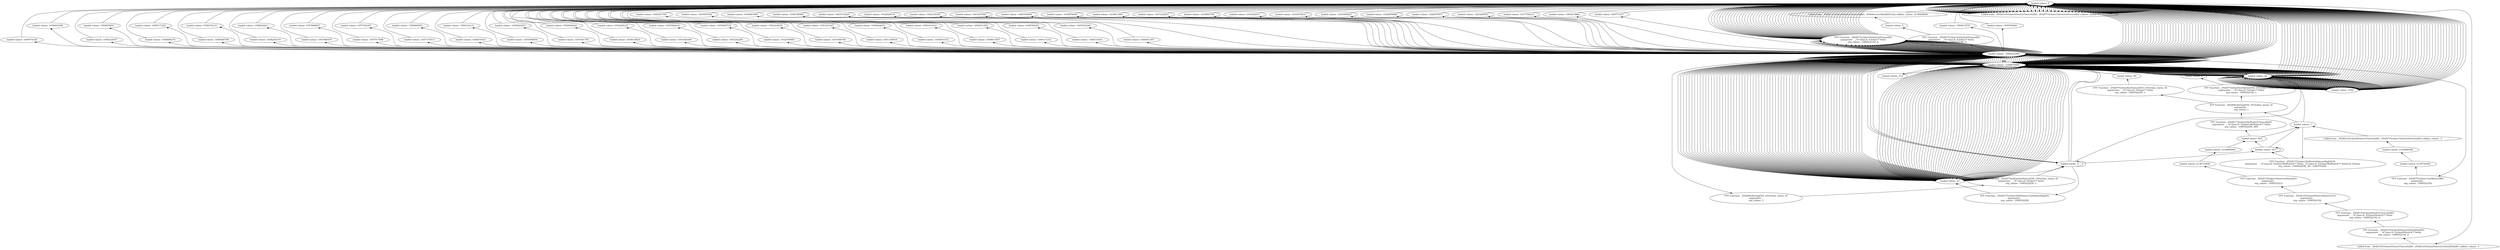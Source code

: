 digraph {
	"loaded values- 0"
	"loaded values- -1246676664"
	"loaded values- -1246676664" -> "loaded values- 0" [dir=back]
	"loaded values- -1090521896"
	"loaded values- -1090521896" -> "loaded values- -1246676664" [dir=back]
	"FFF Function- _ZN2ft7TxtAxis15isSwitchPressedEh
arguments-   , %\"class.ft--TxtAxis\"* %this
arg_values- -1090522192 ,5
"
	"FFF Function- _ZN2ft7TxtAxis15isSwitchPressedEh
arguments-   , %\"class.ft--TxtAxis\"* %this
arg_values- -1090522192 ,5
" -> "loaded values- -1090521896" [dir=back]
	"loaded values- 5"
	"loaded values- 5" -> "FFF Function- _ZN2ft7TxtAxis15isSwitchPressedEh
arguments-   , %\"class.ft--TxtAxis\"* %this
arg_values- -1090522192 ,5
" [dir=back]
	"Called from- _ZN2ft14TxtAxisNSwitch7moveS2XEi _ZNSt6vectorIhSaIhEEixEj callInst_values- 2136928640"
	"Called from- _ZN2ft14TxtAxisNSwitch7moveS2XEi _ZNSt6vectorIhSaIhEEixEj callInst_values- 2136928640" -> "loaded values- 5" [dir=back]
	"loaded values- 0"
	"loaded values- 0" -> "Called from- _ZN2ft14TxtAxisNSwitch7moveS2XEi _ZNSt6vectorIhSaIhEEixEj callInst_values- 2136928640" [dir=back]
	"Called from- _ZN2ft14TxtAxisNSwitch7moveS2XEi _ZN2ft14TxtAxisNSwitch10isS2XValidEi callInst_values- -1"
	"Called from- _ZN2ft14TxtAxisNSwitch7moveS2XEi _ZN2ft14TxtAxisNSwitch10isS2XValidEi callInst_values- -1" -> "loaded values- 0" [dir=back]
	"FFF Function- _ZN2ft14TxtAxisNSwitch10isS2XValidEi
arguments-   , %\"class.ft--TxtAxisNSwitch\"* %this
arg_values- -1090522192 ,0
"
	"FFF Function- _ZN2ft14TxtAxisNSwitch10isS2XValidEi
arguments-   , %\"class.ft--TxtAxisNSwitch\"* %this
arg_values- -1090522192 ,0
" -> "Called from- _ZN2ft14TxtAxisNSwitch7moveS2XEi _ZN2ft14TxtAxisNSwitch10isS2XValidEi callInst_values- -1" [dir=back]
	"FFF Function- _ZN2ft14TxtAxisNSwitch7moveS2XEi
arguments-   , %\"class.ft--TxtAxisNSwitch\"* %this
arg_values- -1090522192 ,0
"
	"FFF Function- _ZN2ft14TxtAxisNSwitch7moveS2XEi
arguments-   , %\"class.ft--TxtAxisNSwitch\"* %this
arg_values- -1090522192 ,0
" -> "FFF Function- _ZN2ft14TxtAxisNSwitch10isS2XValidEi
arguments-   , %\"class.ft--TxtAxisNSwitch\"* %this
arg_values- -1090522192 ,0
" [dir=back]
	"FFF Function- _ZN2ft14TxtAxisNSwitch6moveS1Ev
arguments-  
arg_values- -1090522192
"
	"FFF Function- _ZN2ft14TxtAxisNSwitch6moveS1Ev
arguments-  
arg_values- -1090522192
" -> "FFF Function- _ZN2ft14TxtAxisNSwitch7moveS2XEi
arguments-   , %\"class.ft--TxtAxisNSwitch\"* %this
arg_values- -1090522192 ,0
" [dir=back]
	"FFF Function- _ZN2ft15SubjectObserver6NotifyEv
arguments-  
arg_values- -1090522212
"
	"FFF Function- _ZN2ft15SubjectObserver6NotifyEv
arguments-  
arg_values- -1090522212
" -> "FFF Function- _ZN2ft14TxtAxisNSwitch6moveS1Ev
arguments-  
arg_values- -1090522192
" [dir=back]
	"loaded values- 2136710408"
	"loaded values- 2136710408" -> "FFF Function- _ZN2ft15SubjectObserver6NotifyEv
arguments-  
arg_values- -1090522212
" [dir=back]
	"loaded values- 2136885064"
	"loaded values- 2136885064" -> "loaded values- 2136710408" [dir=back]
	"loaded values- 895"
	"loaded values- 895" -> "loaded values- 2136885064" [dir=back]
	"loaded values- 1"
	"loaded values- 1" -> "loaded values- 895" [dir=back]
	"FFF Function- _ZN2ft8toStringENS_16TxtAxis_status_tE
arguments-  
arg_values- 1
"
	"FFF Function- _ZN2ft8toStringENS_16TxtAxis_status_tE
arguments-  
arg_values- 1
" -> "loaded values- 1" [dir=back]
	"FFF Function- _ZN2ft7TxtAxis9setStatusENS_16TxtAxis_status_tE
arguments-   , %\"class.ft--TxtAxis\"* %this
arg_values- -1090522256 ,1
"
	"FFF Function- _ZN2ft7TxtAxis9setStatusENS_16TxtAxis_status_tE
arguments-   , %\"class.ft--TxtAxis\"* %this
arg_values- -1090522256 ,1
" -> "FFF Function- _ZN2ft8toStringENS_16TxtAxis_status_tE
arguments-  
arg_values- 1
" [dir=back]
	"loaded values- 80"
	"loaded values- 80" -> "FFF Function- _ZN2ft7TxtAxis9setStatusENS_16TxtAxis_status_tE
arguments-   , %\"class.ft--TxtAxis\"* %this
arg_values- -1090522256 ,1
" [dir=back]
	"loaded values- -1246676664"
	"loaded values- -1246676664" -> "loaded values- 80" [dir=back]
	"loaded values- -1090521896"
	"loaded values- -1090521896" -> "loaded values- -1246676664" [dir=back]
	"loaded values- 3"
	"loaded values- 3" -> "loaded values- -1090521896" [dir=back]
	"loaded values- 3"
	"loaded values- 3" -> "loaded values- 3" [dir=back]
	"loaded values- 44"
	"loaded values- 44" -> "loaded values- 3" [dir=back]
	"loaded values- -1246676664"
	"loaded values- -1246676664" -> "loaded values- 44" [dir=back]
	"loaded values- -1090521896"
	"loaded values- -1090521896" -> "loaded values- -1246676664" [dir=back]
	"loaded values- 44"
	"loaded values- 44" -> "loaded values- -1090521896" [dir=back]
	"loaded values- -1246676664"
	"loaded values- -1246676664" -> "loaded values- 44" [dir=back]
	"loaded values- -1090521896"
	"loaded values- -1090521896" -> "loaded values- -1246676664" [dir=back]
	"loaded values- 1059915574"
	"loaded values- 1059915574" -> "loaded values- -1090521896" [dir=back]
	"loaded values- 0"
	"loaded values- 0" -> "loaded values- 1059915574" [dir=back]
	"loaded values- 1050"
	"loaded values- 1050" -> "loaded values- 0" [dir=back]
	"loaded values- 44"
	"loaded values- 44" -> "loaded values- 1050" [dir=back]
	"loaded values- -1246676664"
	"loaded values- -1246676664" -> "loaded values- 44" [dir=back]
	"loaded values- -1090521896"
	"loaded values- -1090521896" -> "loaded values- -1246676664" [dir=back]
	"loaded values- 43"
	"loaded values- 43" -> "loaded values- -1090521896" [dir=back]
	"loaded values- -1246676664"
	"loaded values- -1246676664" -> "loaded values- 43" [dir=back]
	"loaded values- -1090521896"
	"loaded values- -1090521896" -> "loaded values- -1246676664" [dir=back]
	"loaded values- 1059745041"
	"loaded values- 1059745041" -> "loaded values- -1090521896" [dir=back]
	"loaded values- 0"
	"loaded values- 0" -> "loaded values- 1059745041" [dir=back]
	"loaded values- 1050"
	"loaded values- 1050" -> "loaded values- 0" [dir=back]
	"loaded values- 44"
	"loaded values- 44" -> "loaded values- 1050" [dir=back]
	"loaded values- -1246676664"
	"loaded values- -1246676664" -> "loaded values- 44" [dir=back]
	"loaded values- -1090521896"
	"loaded values- -1090521896" -> "loaded values- -1246676664" [dir=back]
	"loaded values- 43"
	"loaded values- 43" -> "loaded values- -1090521896" [dir=back]
	"loaded values- -1246676664"
	"loaded values- -1246676664" -> "loaded values- 43" [dir=back]
	"loaded values- -1090521896"
	"loaded values- -1090521896" -> "loaded values- -1246676664" [dir=back]
	"loaded values- 1059574320"
	"loaded values- 1059574320" -> "loaded values- -1090521896" [dir=back]
	"loaded values- 0"
	"loaded values- 0" -> "loaded values- 1059574320" [dir=back]
	"loaded values- 1050"
	"loaded values- 1050" -> "loaded values- 0" [dir=back]
	"loaded values- 44"
	"loaded values- 44" -> "loaded values- 1050" [dir=back]
	"loaded values- -1246676664"
	"loaded values- -1246676664" -> "loaded values- 44" [dir=back]
	"loaded values- -1090521896"
	"loaded values- -1090521896" -> "loaded values- -1246676664" [dir=back]
	"loaded values- 43"
	"loaded values- 43" -> "loaded values- -1090521896" [dir=back]
	"loaded values- -1246676664"
	"loaded values- -1246676664" -> "loaded values- 43" [dir=back]
	"loaded values- -1090521896"
	"loaded values- -1090521896" -> "loaded values- -1246676664" [dir=back]
	"loaded values- 1059403548"
	"loaded values- 1059403548" -> "loaded values- -1090521896" [dir=back]
	"loaded values- 0"
	"loaded values- 0" -> "loaded values- 1059403548" [dir=back]
	"loaded values- 1050"
	"loaded values- 1050" -> "loaded values- 0" [dir=back]
	"loaded values- 44"
	"loaded values- 44" -> "loaded values- 1050" [dir=back]
	"loaded values- -1246676664"
	"loaded values- -1246676664" -> "loaded values- 44" [dir=back]
	"loaded values- -1090521896"
	"loaded values- -1090521896" -> "loaded values- -1246676664" [dir=back]
	"loaded values- 43"
	"loaded values- 43" -> "loaded values- -1090521896" [dir=back]
	"loaded values- -1246676664"
	"loaded values- -1246676664" -> "loaded values- 43" [dir=back]
	"loaded values- -1090521896"
	"loaded values- -1090521896" -> "loaded values- -1246676664" [dir=back]
	"loaded values- 1059232837"
	"loaded values- 1059232837" -> "loaded values- -1090521896" [dir=back]
	"loaded values- 0"
	"loaded values- 0" -> "loaded values- 1059232837" [dir=back]
	"loaded values- 1050"
	"loaded values- 1050" -> "loaded values- 0" [dir=back]
	"loaded values- 44"
	"loaded values- 44" -> "loaded values- 1050" [dir=back]
	"loaded values- -1246676664"
	"loaded values- -1246676664" -> "loaded values- 44" [dir=back]
	"loaded values- -1090521896"
	"loaded values- -1090521896" -> "loaded values- -1246676664" [dir=back]
	"loaded values- 43"
	"loaded values- 43" -> "loaded values- -1090521896" [dir=back]
	"loaded values- -1246676664"
	"loaded values- -1246676664" -> "loaded values- 43" [dir=back]
	"loaded values- -1090521896"
	"loaded values- -1090521896" -> "loaded values- -1246676664" [dir=back]
	"loaded values- 1059059051"
	"loaded values- 1059059051" -> "loaded values- -1090521896" [dir=back]
	"loaded values- 0"
	"loaded values- 0" -> "loaded values- 1059059051" [dir=back]
	"loaded values- 1050"
	"loaded values- 1050" -> "loaded values- 0" [dir=back]
	"loaded values- 44"
	"loaded values- 44" -> "loaded values- 1050" [dir=back]
	"loaded values- -1246676664"
	"loaded values- -1246676664" -> "loaded values- 44" [dir=back]
	"loaded values- -1090521896"
	"loaded values- -1090521896" -> "loaded values- -1246676664" [dir=back]
	"loaded values- 43"
	"loaded values- 43" -> "loaded values- -1090521896" [dir=back]
	"loaded values- -1246676664"
	"loaded values- -1246676664" -> "loaded values- 43" [dir=back]
	"loaded values- -1090521896"
	"loaded values- -1090521896" -> "loaded values- -1246676664" [dir=back]
	"loaded values- 1058888274"
	"loaded values- 1058888274" -> "loaded values- -1090521896" [dir=back]
	"loaded values- 0"
	"loaded values- 0" -> "loaded values- 1058888274" [dir=back]
	"loaded values- 1050"
	"loaded values- 1050" -> "loaded values- 0" [dir=back]
	"loaded values- 44"
	"loaded values- 44" -> "loaded values- 1050" [dir=back]
	"loaded values- -1246676664"
	"loaded values- -1246676664" -> "loaded values- 44" [dir=back]
	"loaded values- -1090521896"
	"loaded values- -1090521896" -> "loaded values- -1246676664" [dir=back]
	"loaded values- 43"
	"loaded values- 43" -> "loaded values- -1090521896" [dir=back]
	"loaded values- -1246676664"
	"loaded values- -1246676664" -> "loaded values- 43" [dir=back]
	"loaded values- -1090521896"
	"loaded values- -1090521896" -> "loaded values- -1246676664" [dir=back]
	"loaded values- 1058717252"
	"loaded values- 1058717252" -> "loaded values- -1090521896" [dir=back]
	"loaded values- 0"
	"loaded values- 0" -> "loaded values- 1058717252" [dir=back]
	"loaded values- 1050"
	"loaded values- 1050" -> "loaded values- 0" [dir=back]
	"loaded values- 44"
	"loaded values- 44" -> "loaded values- 1050" [dir=back]
	"loaded values- -1246676664"
	"loaded values- -1246676664" -> "loaded values- 44" [dir=back]
	"loaded values- -1090521896"
	"loaded values- -1090521896" -> "loaded values- -1246676664" [dir=back]
	"loaded values- 43"
	"loaded values- 43" -> "loaded values- -1090521896" [dir=back]
	"loaded values- -1246676664"
	"loaded values- -1246676664" -> "loaded values- 43" [dir=back]
	"loaded values- -1090521896"
	"loaded values- -1090521896" -> "loaded values- -1246676664" [dir=back]
	"loaded values- 1058546708"
	"loaded values- 1058546708" -> "loaded values- -1090521896" [dir=back]
	"loaded values- 0"
	"loaded values- 0" -> "loaded values- 1058546708" [dir=back]
	"loaded values- 1050"
	"loaded values- 1050" -> "loaded values- 0" [dir=back]
	"loaded values- 44"
	"loaded values- 44" -> "loaded values- 1050" [dir=back]
	"loaded values- -1246676664"
	"loaded values- -1246676664" -> "loaded values- 44" [dir=back]
	"loaded values- -1090521896"
	"loaded values- -1090521896" -> "loaded values- -1246676664" [dir=back]
	"loaded values- 43"
	"loaded values- 43" -> "loaded values- -1090521896" [dir=back]
	"loaded values- -1246676664"
	"loaded values- -1246676664" -> "loaded values- 43" [dir=back]
	"loaded values- -1090521896"
	"loaded values- -1090521896" -> "loaded values- -1246676664" [dir=back]
	"loaded values- 1058376131"
	"loaded values- 1058376131" -> "loaded values- -1090521896" [dir=back]
	"loaded values- 0"
	"loaded values- 0" -> "loaded values- 1058376131" [dir=back]
	"loaded values- 1050"
	"loaded values- 1050" -> "loaded values- 0" [dir=back]
	"loaded values- 44"
	"loaded values- 44" -> "loaded values- 1050" [dir=back]
	"loaded values- -1246676664"
	"loaded values- -1246676664" -> "loaded values- 44" [dir=back]
	"loaded values- -1090521896"
	"loaded values- -1090521896" -> "loaded values- -1246676664" [dir=back]
	"loaded values- 43"
	"loaded values- 43" -> "loaded values- -1090521896" [dir=back]
	"loaded values- -1246676664"
	"loaded values- -1246676664" -> "loaded values- 43" [dir=back]
	"loaded values- -1090521896"
	"loaded values- -1090521896" -> "loaded values- -1246676664" [dir=back]
	"loaded values- 1058205319"
	"loaded values- 1058205319" -> "loaded values- -1090521896" [dir=back]
	"loaded values- 0"
	"loaded values- 0" -> "loaded values- 1058205319" [dir=back]
	"loaded values- 1050"
	"loaded values- 1050" -> "loaded values- 0" [dir=back]
	"loaded values- 44"
	"loaded values- 44" -> "loaded values- 1050" [dir=back]
	"loaded values- -1246676664"
	"loaded values- -1246676664" -> "loaded values- 44" [dir=back]
	"loaded values- -1090521896"
	"loaded values- -1090521896" -> "loaded values- -1246676664" [dir=back]
	"loaded values- 43"
	"loaded values- 43" -> "loaded values- -1090521896" [dir=back]
	"loaded values- -1246676664"
	"loaded values- -1246676664" -> "loaded values- 43" [dir=back]
	"loaded values- -1090521896"
	"loaded values- -1090521896" -> "loaded values- -1246676664" [dir=back]
	"loaded values- 1058034611"
	"loaded values- 1058034611" -> "loaded values- -1090521896" [dir=back]
	"loaded values- 0"
	"loaded values- 0" -> "loaded values- 1058034611" [dir=back]
	"loaded values- 1050"
	"loaded values- 1050" -> "loaded values- 0" [dir=back]
	"loaded values- 44"
	"loaded values- 44" -> "loaded values- 1050" [dir=back]
	"loaded values- -1246676664"
	"loaded values- -1246676664" -> "loaded values- 44" [dir=back]
	"loaded values- -1090521896"
	"loaded values- -1090521896" -> "loaded values- -1246676664" [dir=back]
	"loaded values- 43"
	"loaded values- 43" -> "loaded values- -1090521896" [dir=back]
	"loaded values- -1246676664"
	"loaded values- -1246676664" -> "loaded values- 43" [dir=back]
	"loaded values- -1090521896"
	"loaded values- -1090521896" -> "loaded values- -1246676664" [dir=back]
	"loaded values- 1057860474"
	"loaded values- 1057860474" -> "loaded values- -1090521896" [dir=back]
	"loaded values- 0"
	"loaded values- 0" -> "loaded values- 1057860474" [dir=back]
	"loaded values- 1050"
	"loaded values- 1050" -> "loaded values- 0" [dir=back]
	"loaded values- 44"
	"loaded values- 44" -> "loaded values- 1050" [dir=back]
	"loaded values- -1246676664"
	"loaded values- -1246676664" -> "loaded values- 44" [dir=back]
	"loaded values- -1090521896"
	"loaded values- -1090521896" -> "loaded values- -1246676664" [dir=back]
	"loaded values- 43"
	"loaded values- 43" -> "loaded values- -1090521896" [dir=back]
	"loaded values- -1246676664"
	"loaded values- -1246676664" -> "loaded values- 43" [dir=back]
	"loaded values- -1090521896"
	"loaded values- -1090521896" -> "loaded values- -1246676664" [dir=back]
	"loaded values- 1057688097"
	"loaded values- 1057688097" -> "loaded values- -1090521896" [dir=back]
	"loaded values- 0"
	"loaded values- 0" -> "loaded values- 1057688097" [dir=back]
	"loaded values- 1050"
	"loaded values- 1050" -> "loaded values- 0" [dir=back]
	"loaded values- 44"
	"loaded values- 44" -> "loaded values- 1050" [dir=back]
	"loaded values- -1246676664"
	"loaded values- -1246676664" -> "loaded values- 44" [dir=back]
	"loaded values- -1090521896"
	"loaded values- -1090521896" -> "loaded values- -1246676664" [dir=back]
	"loaded values- 43"
	"loaded values- 43" -> "loaded values- -1090521896" [dir=back]
	"loaded values- -1246676664"
	"loaded values- -1246676664" -> "loaded values- 43" [dir=back]
	"loaded values- -1090521896"
	"loaded values- -1090521896" -> "loaded values- -1246676664" [dir=back]
	"loaded values- 1057517498"
	"loaded values- 1057517498" -> "loaded values- -1090521896" [dir=back]
	"loaded values- 0"
	"loaded values- 0" -> "loaded values- 1057517498" [dir=back]
	"loaded values- 1050"
	"loaded values- 1050" -> "loaded values- 0" [dir=back]
	"loaded values- 44"
	"loaded values- 44" -> "loaded values- 1050" [dir=back]
	"loaded values- -1246676664"
	"loaded values- -1246676664" -> "loaded values- 44" [dir=back]
	"loaded values- -1090521896"
	"loaded values- -1090521896" -> "loaded values- -1246676664" [dir=back]
	"loaded values- 43"
	"loaded values- 43" -> "loaded values- -1090521896" [dir=back]
	"loaded values- -1246676664"
	"loaded values- -1246676664" -> "loaded values- 43" [dir=back]
	"loaded values- -1090521896"
	"loaded values- -1090521896" -> "loaded values- -1246676664" [dir=back]
	"loaded values- 1057345307"
	"loaded values- 1057345307" -> "loaded values- -1090521896" [dir=back]
	"loaded values- 0"
	"loaded values- 0" -> "loaded values- 1057345307" [dir=back]
	"loaded values- 1050"
	"loaded values- 1050" -> "loaded values- 0" [dir=back]
	"loaded values- 44"
	"loaded values- 44" -> "loaded values- 1050" [dir=back]
	"loaded values- -1246676664"
	"loaded values- -1246676664" -> "loaded values- 44" [dir=back]
	"loaded values- -1090521896"
	"loaded values- -1090521896" -> "loaded values- -1246676664" [dir=back]
	"loaded values- 43"
	"loaded values- 43" -> "loaded values- -1090521896" [dir=back]
	"loaded values- -1246676664"
	"loaded values- -1246676664" -> "loaded values- 43" [dir=back]
	"loaded values- -1090521896"
	"loaded values- -1090521896" -> "loaded values- -1246676664" [dir=back]
	"loaded values- 1057174513"
	"loaded values- 1057174513" -> "loaded values- -1090521896" [dir=back]
	"loaded values- 0"
	"loaded values- 0" -> "loaded values- 1057174513" [dir=back]
	"loaded values- 1050"
	"loaded values- 1050" -> "loaded values- 0" [dir=back]
	"loaded values- 44"
	"loaded values- 44" -> "loaded values- 1050" [dir=back]
	"loaded values- -1246676664"
	"loaded values- -1246676664" -> "loaded values- 44" [dir=back]
	"loaded values- -1090521896"
	"loaded values- -1090521896" -> "loaded values- -1246676664" [dir=back]
	"loaded values- 43"
	"loaded values- 43" -> "loaded values- -1090521896" [dir=back]
	"loaded values- -1246676664"
	"loaded values- -1246676664" -> "loaded values- 43" [dir=back]
	"loaded values- -1090521896"
	"loaded values- -1090521896" -> "loaded values- -1246676664" [dir=back]
	"loaded values- 1056999951"
	"loaded values- 1056999951" -> "loaded values- -1090521896" [dir=back]
	"loaded values- 0"
	"loaded values- 0" -> "loaded values- 1056999951" [dir=back]
	"loaded values- 1050"
	"loaded values- 1050" -> "loaded values- 0" [dir=back]
	"loaded values- 44"
	"loaded values- 44" -> "loaded values- 1050" [dir=back]
	"loaded values- -1246676664"
	"loaded values- -1246676664" -> "loaded values- 44" [dir=back]
	"loaded values- -1090521896"
	"loaded values- -1090521896" -> "loaded values- -1246676664" [dir=back]
	"loaded values- 43"
	"loaded values- 43" -> "loaded values- -1090521896" [dir=back]
	"loaded values- -1246676664"
	"loaded values- -1246676664" -> "loaded values- 43" [dir=back]
	"loaded values- -1090521896"
	"loaded values- -1090521896" -> "loaded values- -1246676664" [dir=back]
	"loaded values- 1056679321"
	"loaded values- 1056679321" -> "loaded values- -1090521896" [dir=back]
	"loaded values- 0"
	"loaded values- 0" -> "loaded values- 1056679321" [dir=back]
	"loaded values- 1050"
	"loaded values- 1050" -> "loaded values- 0" [dir=back]
	"loaded values- 44"
	"loaded values- 44" -> "loaded values- 1050" [dir=back]
	"loaded values- -1246676664"
	"loaded values- -1246676664" -> "loaded values- 44" [dir=back]
	"loaded values- -1090521896"
	"loaded values- -1090521896" -> "loaded values- -1246676664" [dir=back]
	"loaded values- 43"
	"loaded values- 43" -> "loaded values- -1090521896" [dir=back]
	"loaded values- -1246676664"
	"loaded values- -1246676664" -> "loaded values- 43" [dir=back]
	"loaded values- -1090521896"
	"loaded values- -1090521896" -> "loaded values- -1246676664" [dir=back]
	"loaded values- 1056334131"
	"loaded values- 1056334131" -> "loaded values- -1090521896" [dir=back]
	"loaded values- 0"
	"loaded values- 0" -> "loaded values- 1056334131" [dir=back]
	"loaded values- 1050"
	"loaded values- 1050" -> "loaded values- 0" [dir=back]
	"loaded values- 44"
	"loaded values- 44" -> "loaded values- 1050" [dir=back]
	"loaded values- -1246676664"
	"loaded values- -1246676664" -> "loaded values- 44" [dir=back]
	"loaded values- -1090521896"
	"loaded values- -1090521896" -> "loaded values- -1246676664" [dir=back]
	"loaded values- 43"
	"loaded values- 43" -> "loaded values- -1090521896" [dir=back]
	"loaded values- -1246676664"
	"loaded values- -1246676664" -> "loaded values- 43" [dir=back]
	"loaded values- -1090521896"
	"loaded values- -1090521896" -> "loaded values- -1246676664" [dir=back]
	"loaded values- 1055990954"
	"loaded values- 1055990954" -> "loaded values- -1090521896" [dir=back]
	"loaded values- 0"
	"loaded values- 0" -> "loaded values- 1055990954" [dir=back]
	"loaded values- 1050"
	"loaded values- 1050" -> "loaded values- 0" [dir=back]
	"loaded values- 44"
	"loaded values- 44" -> "loaded values- 1050" [dir=back]
	"loaded values- -1246676664"
	"loaded values- -1246676664" -> "loaded values- 44" [dir=back]
	"loaded values- -1090521896"
	"loaded values- -1090521896" -> "loaded values- -1246676664" [dir=back]
	"loaded values- 43"
	"loaded values- 43" -> "loaded values- -1090521896" [dir=back]
	"loaded values- -1246676664"
	"loaded values- -1246676664" -> "loaded values- 43" [dir=back]
	"loaded values- -1090521896"
	"loaded values- -1090521896" -> "loaded values- -1246676664" [dir=back]
	"loaded values- 1055645453"
	"loaded values- 1055645453" -> "loaded values- -1090521896" [dir=back]
	"loaded values- 0"
	"loaded values- 0" -> "loaded values- 1055645453" [dir=back]
	"loaded values- 1050"
	"loaded values- 1050" -> "loaded values- 0" [dir=back]
	"loaded values- 44"
	"loaded values- 44" -> "loaded values- 1050" [dir=back]
	"loaded values- -1246676664"
	"loaded values- -1246676664" -> "loaded values- 44" [dir=back]
	"loaded values- -1090521896"
	"loaded values- -1090521896" -> "loaded values- -1246676664" [dir=back]
	"loaded values- 43"
	"loaded values- 43" -> "loaded values- -1090521896" [dir=back]
	"loaded values- -1246676664"
	"loaded values- -1246676664" -> "loaded values- 43" [dir=back]
	"loaded values- -1090521896"
	"loaded values- -1090521896" -> "loaded values- -1246676664" [dir=back]
	"loaded values- 1055301783"
	"loaded values- 1055301783" -> "loaded values- -1090521896" [dir=back]
	"loaded values- 0"
	"loaded values- 0" -> "loaded values- 1055301783" [dir=back]
	"loaded values- 1050"
	"loaded values- 1050" -> "loaded values- 0" [dir=back]
	"loaded values- 44"
	"loaded values- 44" -> "loaded values- 1050" [dir=back]
	"loaded values- -1246676664"
	"loaded values- -1246676664" -> "loaded values- 44" [dir=back]
	"loaded values- -1090521896"
	"loaded values- -1090521896" -> "loaded values- -1246676664" [dir=back]
	"loaded values- 43"
	"loaded values- 43" -> "loaded values- -1090521896" [dir=back]
	"loaded values- -1246676664"
	"loaded values- -1246676664" -> "loaded values- 43" [dir=back]
	"loaded values- -1090521896"
	"loaded values- -1090521896" -> "loaded values- -1246676664" [dir=back]
	"loaded values- 1054960224"
	"loaded values- 1054960224" -> "loaded values- -1090521896" [dir=back]
	"loaded values- 0"
	"loaded values- 0" -> "loaded values- 1054960224" [dir=back]
	"loaded values- 1050"
	"loaded values- 1050" -> "loaded values- 0" [dir=back]
	"loaded values- 44"
	"loaded values- 44" -> "loaded values- 1050" [dir=back]
	"loaded values- -1246676664"
	"loaded values- -1246676664" -> "loaded values- 44" [dir=back]
	"loaded values- -1090521896"
	"loaded values- -1090521896" -> "loaded values- -1246676664" [dir=back]
	"loaded values- 43"
	"loaded values- 43" -> "loaded values- -1090521896" [dir=back]
	"loaded values- -1246676664"
	"loaded values- -1246676664" -> "loaded values- 43" [dir=back]
	"loaded values- -1090521896"
	"loaded values- -1090521896" -> "loaded values- -1246676664" [dir=back]
	"loaded values- 1054618825"
	"loaded values- 1054618825" -> "loaded values- -1090521896" [dir=back]
	"loaded values- 0"
	"loaded values- 0" -> "loaded values- 1054618825" [dir=back]
	"loaded values- 1050"
	"loaded values- 1050" -> "loaded values- 0" [dir=back]
	"loaded values- 44"
	"loaded values- 44" -> "loaded values- 1050" [dir=back]
	"loaded values- -1246676664"
	"loaded values- -1246676664" -> "loaded values- 44" [dir=back]
	"loaded values- -1090521896"
	"loaded values- -1090521896" -> "loaded values- -1246676664" [dir=back]
	"loaded values- 43"
	"loaded values- 43" -> "loaded values- -1090521896" [dir=back]
	"loaded values- -1246676664"
	"loaded values- -1246676664" -> "loaded values- 43" [dir=back]
	"loaded values- -1090521896"
	"loaded values- -1090521896" -> "loaded values- -1246676664" [dir=back]
	"loaded values- 1054269127"
	"loaded values- 1054269127" -> "loaded values- -1090521896" [dir=back]
	"loaded values- 0"
	"loaded values- 0" -> "loaded values- 1054269127" [dir=back]
	"loaded values- 1050"
	"loaded values- 1050" -> "loaded values- 0" [dir=back]
	"loaded values- 44"
	"loaded values- 44" -> "loaded values- 1050" [dir=back]
	"loaded values- -1246676664"
	"loaded values- -1246676664" -> "loaded values- 44" [dir=back]
	"loaded values- -1090521896"
	"loaded values- -1090521896" -> "loaded values- -1246676664" [dir=back]
	"loaded values- 43"
	"loaded values- 43" -> "loaded values- -1090521896" [dir=back]
	"loaded values- -1246676664"
	"loaded values- -1246676664" -> "loaded values- 43" [dir=back]
	"loaded values- -1090521896"
	"loaded values- -1090521896" -> "loaded values- -1246676664" [dir=back]
	"loaded values- 1053926380"
	"loaded values- 1053926380" -> "loaded values- -1090521896" [dir=back]
	"loaded values- 0"
	"loaded values- 0" -> "loaded values- 1053926380" [dir=back]
	"loaded values- 1050"
	"loaded values- 1050" -> "loaded values- 0" [dir=back]
	"loaded values- 44"
	"loaded values- 44" -> "loaded values- 1050" [dir=back]
	"loaded values- -1246676664"
	"loaded values- -1246676664" -> "loaded values- 44" [dir=back]
	"loaded values- -1090521896"
	"loaded values- -1090521896" -> "loaded values- -1246676664" [dir=back]
	"loaded values- 43"
	"loaded values- 43" -> "loaded values- -1090521896" [dir=back]
	"loaded values- -1246676664"
	"loaded values- -1246676664" -> "loaded values- 43" [dir=back]
	"loaded values- -1090521896"
	"loaded values- -1090521896" -> "loaded values- -1246676664" [dir=back]
	"loaded values- 1053584618"
	"loaded values- 1053584618" -> "loaded values- -1090521896" [dir=back]
	"loaded values- 0"
	"loaded values- 0" -> "loaded values- 1053584618" [dir=back]
	"loaded values- 1050"
	"loaded values- 1050" -> "loaded values- 0" [dir=back]
	"loaded values- 44"
	"loaded values- 44" -> "loaded values- 1050" [dir=back]
	"loaded values- -1246676664"
	"loaded values- -1246676664" -> "loaded values- 44" [dir=back]
	"loaded values- -1090521896"
	"loaded values- -1090521896" -> "loaded values- -1246676664" [dir=back]
	"loaded values- 43"
	"loaded values- 43" -> "loaded values- -1090521896" [dir=back]
	"loaded values- -1246676664"
	"loaded values- -1246676664" -> "loaded values- 43" [dir=back]
	"loaded values- -1090521896"
	"loaded values- -1090521896" -> "loaded values- -1246676664" [dir=back]
	"loaded values- 1053242265"
	"loaded values- 1053242265" -> "loaded values- -1090521896" [dir=back]
	"loaded values- 0"
	"loaded values- 0" -> "loaded values- 1053242265" [dir=back]
	"loaded values- 1050"
	"loaded values- 1050" -> "loaded values- 0" [dir=back]
	"loaded values- 44"
	"loaded values- 44" -> "loaded values- 1050" [dir=back]
	"loaded values- -1246676664"
	"loaded values- -1246676664" -> "loaded values- 44" [dir=back]
	"loaded values- -1090521896"
	"loaded values- -1090521896" -> "loaded values- -1246676664" [dir=back]
	"loaded values- 43"
	"loaded values- 43" -> "loaded values- -1090521896" [dir=back]
	"loaded values- -1246676664"
	"loaded values- -1246676664" -> "loaded values- 43" [dir=back]
	"loaded values- -1090521896"
	"loaded values- -1090521896" -> "loaded values- -1246676664" [dir=back]
	"loaded values- 1052900716"
	"loaded values- 1052900716" -> "loaded values- -1090521896" [dir=back]
	"loaded values- 0"
	"loaded values- 0" -> "loaded values- 1052900716" [dir=back]
	"loaded values- 1050"
	"loaded values- 1050" -> "loaded values- 0" [dir=back]
	"loaded values- 44"
	"loaded values- 44" -> "loaded values- 1050" [dir=back]
	"loaded values- -1246676664"
	"loaded values- -1246676664" -> "loaded values- 44" [dir=back]
	"loaded values- -1090521896"
	"loaded values- -1090521896" -> "loaded values- -1246676664" [dir=back]
	"loaded values- 43"
	"loaded values- 43" -> "loaded values- -1090521896" [dir=back]
	"loaded values- -1246676664"
	"loaded values- -1246676664" -> "loaded values- 43" [dir=back]
	"loaded values- -1090521896"
	"loaded values- -1090521896" -> "loaded values- -1246676664" [dir=back]
	"loaded values- 1052559469"
	"loaded values- 1052559469" -> "loaded values- -1090521896" [dir=back]
	"loaded values- 0"
	"loaded values- 0" -> "loaded values- 1052559469" [dir=back]
	"loaded values- 1050"
	"loaded values- 1050" -> "loaded values- 0" [dir=back]
	"loaded values- 44"
	"loaded values- 44" -> "loaded values- 1050" [dir=back]
	"loaded values- -1246676664"
	"loaded values- -1246676664" -> "loaded values- 44" [dir=back]
	"loaded values- -1090521896"
	"loaded values- -1090521896" -> "loaded values- -1246676664" [dir=back]
	"loaded values- 43"
	"loaded values- 43" -> "loaded values- -1090521896" [dir=back]
	"loaded values- -1246676664"
	"loaded values- -1246676664" -> "loaded values- 43" [dir=back]
	"loaded values- -1090521896"
	"loaded values- -1090521896" -> "loaded values- -1246676664" [dir=back]
	"loaded values- 1052218030"
	"loaded values- 1052218030" -> "loaded values- -1090521896" [dir=back]
	"loaded values- 0"
	"loaded values- 0" -> "loaded values- 1052218030" [dir=back]
	"loaded values- 1050"
	"loaded values- 1050" -> "loaded values- 0" [dir=back]
	"loaded values- 44"
	"loaded values- 44" -> "loaded values- 1050" [dir=back]
	"loaded values- -1246676664"
	"loaded values- -1246676664" -> "loaded values- 44" [dir=back]
	"loaded values- -1090521896"
	"loaded values- -1090521896" -> "loaded values- -1246676664" [dir=back]
	"loaded values- 43"
	"loaded values- 43" -> "loaded values- -1090521896" [dir=back]
	"loaded values- -1246676664"
	"loaded values- -1246676664" -> "loaded values- 43" [dir=back]
	"loaded values- -1090521896"
	"loaded values- -1090521896" -> "loaded values- -1246676664" [dir=back]
	"loaded values- 1051868740"
	"loaded values- 1051868740" -> "loaded values- -1090521896" [dir=back]
	"loaded values- 0"
	"loaded values- 0" -> "loaded values- 1051868740" [dir=back]
	"loaded values- 1050"
	"loaded values- 1050" -> "loaded values- 0" [dir=back]
	"loaded values- 44"
	"loaded values- 44" -> "loaded values- 1050" [dir=back]
	"loaded values- -1246676664"
	"loaded values- -1246676664" -> "loaded values- 44" [dir=back]
	"loaded values- -1090521896"
	"loaded values- -1090521896" -> "loaded values- -1246676664" [dir=back]
	"loaded values- 43"
	"loaded values- 43" -> "loaded values- -1090521896" [dir=back]
	"loaded values- -1246676664"
	"loaded values- -1246676664" -> "loaded values- 43" [dir=back]
	"loaded values- -1090521896"
	"loaded values- -1090521896" -> "loaded values- -1246676664" [dir=back]
	"loaded values- 1051527447"
	"loaded values- 1051527447" -> "loaded values- -1090521896" [dir=back]
	"loaded values- 0"
	"loaded values- 0" -> "loaded values- 1051527447" [dir=back]
	"loaded values- 1050"
	"loaded values- 1050" -> "loaded values- 0" [dir=back]
	"loaded values- 44"
	"loaded values- 44" -> "loaded values- 1050" [dir=back]
	"loaded values- -1246676664"
	"loaded values- -1246676664" -> "loaded values- 44" [dir=back]
	"loaded values- -1090521896"
	"loaded values- -1090521896" -> "loaded values- -1246676664" [dir=back]
	"loaded values- 43"
	"loaded values- 43" -> "loaded values- -1090521896" [dir=back]
	"loaded values- -1246676664"
	"loaded values- -1246676664" -> "loaded values- 43" [dir=back]
	"loaded values- -1090521896"
	"loaded values- -1090521896" -> "loaded values- -1246676664" [dir=back]
	"loaded values- 1051185934"
	"loaded values- 1051185934" -> "loaded values- -1090521896" [dir=back]
	"loaded values- 0"
	"loaded values- 0" -> "loaded values- 1051185934" [dir=back]
	"loaded values- 1050"
	"loaded values- 1050" -> "loaded values- 0" [dir=back]
	"loaded values- 44"
	"loaded values- 44" -> "loaded values- 1050" [dir=back]
	"loaded values- -1246676664"
	"loaded values- -1246676664" -> "loaded values- 44" [dir=back]
	"loaded values- -1090521896"
	"loaded values- -1090521896" -> "loaded values- -1246676664" [dir=back]
	"loaded values- 43"
	"loaded values- 43" -> "loaded values- -1090521896" [dir=back]
	"loaded values- -1246676664"
	"loaded values- -1246676664" -> "loaded values- 43" [dir=back]
	"loaded values- -1090521896"
	"loaded values- -1090521896" -> "loaded values- -1246676664" [dir=back]
	"loaded values- 1050844672"
	"loaded values- 1050844672" -> "loaded values- -1090521896" [dir=back]
	"loaded values- 0"
	"loaded values- 0" -> "loaded values- 1050844672" [dir=back]
	"loaded values- 1050"
	"loaded values- 1050" -> "loaded values- 0" [dir=back]
	"loaded values- 44"
	"loaded values- 44" -> "loaded values- 1050" [dir=back]
	"loaded values- -1246676664"
	"loaded values- -1246676664" -> "loaded values- 44" [dir=back]
	"loaded values- -1090521896"
	"loaded values- -1090521896" -> "loaded values- -1246676664" [dir=back]
	"loaded values- 43"
	"loaded values- 43" -> "loaded values- -1090521896" [dir=back]
	"loaded values- -1246676664"
	"loaded values- -1246676664" -> "loaded values- 43" [dir=back]
	"loaded values- -1090521896"
	"loaded values- -1090521896" -> "loaded values- -1246676664" [dir=back]
	"loaded values- 1050503152"
	"loaded values- 1050503152" -> "loaded values- -1090521896" [dir=back]
	"loaded values- 0"
	"loaded values- 0" -> "loaded values- 1050503152" [dir=back]
	"loaded values- 1050"
	"loaded values- 1050" -> "loaded values- 0" [dir=back]
	"loaded values- 44"
	"loaded values- 44" -> "loaded values- 1050" [dir=back]
	"loaded values- -1246676664"
	"loaded values- -1246676664" -> "loaded values- 44" [dir=back]
	"loaded values- -1090521896"
	"loaded values- -1090521896" -> "loaded values- -1246676664" [dir=back]
	"loaded values- 43"
	"loaded values- 43" -> "loaded values- -1090521896" [dir=back]
	"loaded values- -1246676664"
	"loaded values- -1246676664" -> "loaded values- 43" [dir=back]
	"loaded values- -1090521896"
	"loaded values- -1090521896" -> "loaded values- -1246676664" [dir=back]
	"loaded values- 1050161612"
	"loaded values- 1050161612" -> "loaded values- -1090521896" [dir=back]
	"loaded values- 0"
	"loaded values- 0" -> "loaded values- 1050161612" [dir=back]
	"loaded values- 1050"
	"loaded values- 1050" -> "loaded values- 0" [dir=back]
	"loaded values- 44"
	"loaded values- 44" -> "loaded values- 1050" [dir=back]
	"loaded values- -1246676664"
	"loaded values- -1246676664" -> "loaded values- 44" [dir=back]
	"loaded values- -1090521896"
	"loaded values- -1090521896" -> "loaded values- -1246676664" [dir=back]
	"loaded values- 43"
	"loaded values- 43" -> "loaded values- -1090521896" [dir=back]
	"loaded values- -1246676664"
	"loaded values- -1246676664" -> "loaded values- 43" [dir=back]
	"loaded values- -1090521896"
	"loaded values- -1090521896" -> "loaded values- -1246676664" [dir=back]
	"loaded values- 1049813657"
	"loaded values- 1049813657" -> "loaded values- -1090521896" [dir=back]
	"loaded values- 0"
	"loaded values- 0" -> "loaded values- 1049813657" [dir=back]
	"loaded values- 1050"
	"loaded values- 1050" -> "loaded values- 0" [dir=back]
	"loaded values- 44"
	"loaded values- 44" -> "loaded values- 1050" [dir=back]
	"loaded values- -1246676664"
	"loaded values- -1246676664" -> "loaded values- 44" [dir=back]
	"loaded values- -1090521896"
	"loaded values- -1090521896" -> "loaded values- -1246676664" [dir=back]
	"loaded values- 43"
	"loaded values- 43" -> "loaded values- -1090521896" [dir=back]
	"loaded values- -1246676664"
	"loaded values- -1246676664" -> "loaded values- 43" [dir=back]
	"loaded values- -1090521896"
	"loaded values- -1090521896" -> "loaded values- -1246676664" [dir=back]
	"loaded values- 1049471052"
	"loaded values- 1049471052" -> "loaded values- -1090521896" [dir=back]
	"loaded values- 0"
	"loaded values- 0" -> "loaded values- 1049471052" [dir=back]
	"loaded values- 1050"
	"loaded values- 1050" -> "loaded values- 0" [dir=back]
	"loaded values- 44"
	"loaded values- 44" -> "loaded values- 1050" [dir=back]
	"loaded values- -1246676664"
	"loaded values- -1246676664" -> "loaded values- 44" [dir=back]
	"loaded values- -1090521896"
	"loaded values- -1090521896" -> "loaded values- -1246676664" [dir=back]
	"loaded values- 43"
	"loaded values- 43" -> "loaded values- -1090521896" [dir=back]
	"loaded values- -1246676664"
	"loaded values- -1246676664" -> "loaded values- 43" [dir=back]
	"loaded values- -1090521896"
	"loaded values- -1090521896" -> "loaded values- -1246676664" [dir=back]
	"loaded values- 1049131312"
	"loaded values- 1049131312" -> "loaded values- -1090521896" [dir=back]
	"loaded values- 0"
	"loaded values- 0" -> "loaded values- 1049131312" [dir=back]
	"loaded values- 1050"
	"loaded values- 1050" -> "loaded values- 0" [dir=back]
	"loaded values- 44"
	"loaded values- 44" -> "loaded values- 1050" [dir=back]
	"loaded values- -1246676664"
	"loaded values- -1246676664" -> "loaded values- 44" [dir=back]
	"loaded values- -1090521896"
	"loaded values- -1090521896" -> "loaded values- -1246676664" [dir=back]
	"loaded values- 43"
	"loaded values- 43" -> "loaded values- -1090521896" [dir=back]
	"loaded values- -1246676664"
	"loaded values- -1246676664" -> "loaded values- 43" [dir=back]
	"loaded values- -1090521896"
	"loaded values- -1090521896" -> "loaded values- -1246676664" [dir=back]
	"loaded values- 1048789301"
	"loaded values- 1048789301" -> "loaded values- -1090521896" [dir=back]
	"loaded values- 0"
	"loaded values- 0" -> "loaded values- 1048789301" [dir=back]
	"loaded values- 1050"
	"loaded values- 1050" -> "loaded values- 0" [dir=back]
	"loaded values- 44"
	"loaded values- 44" -> "loaded values- 1050" [dir=back]
	"loaded values- -1246676664"
	"loaded values- -1246676664" -> "loaded values- 44" [dir=back]
	"loaded values- -1090521896"
	"loaded values- -1090521896" -> "loaded values- -1246676664" [dir=back]
	"loaded values- 43"
	"loaded values- 43" -> "loaded values- -1090521896" [dir=back]
	"loaded values- -1246676664"
	"loaded values- -1246676664" -> "loaded values- 43" [dir=back]
	"loaded values- -1090521896"
	"loaded values- -1090521896" -> "loaded values- -1246676664" [dir=back]
	"loaded values- 1048318341"
	"loaded values- 1048318341" -> "loaded values- -1090521896" [dir=back]
	"loaded values- 0"
	"loaded values- 0" -> "loaded values- 1048318341" [dir=back]
	"loaded values- 1050"
	"loaded values- 1050" -> "loaded values- 0" [dir=back]
	"loaded values- 44"
	"loaded values- 44" -> "loaded values- 1050" [dir=back]
	"loaded values- -1246676664"
	"loaded values- -1246676664" -> "loaded values- 44" [dir=back]
	"loaded values- -1090521896"
	"loaded values- -1090521896" -> "loaded values- -1246676664" [dir=back]
	"loaded values- 43"
	"loaded values- 43" -> "loaded values- -1090521896" [dir=back]
	"loaded values- -1246676664"
	"loaded values- -1246676664" -> "loaded values- 43" [dir=back]
	"loaded values- -1090521896"
	"loaded values- -1090521896" -> "loaded values- -1246676664" [dir=back]
	"loaded values- 1047634166"
	"loaded values- 1047634166" -> "loaded values- -1090521896" [dir=back]
	"loaded values- 0"
	"loaded values- 0" -> "loaded values- 1047634166" [dir=back]
	"loaded values- 1050"
	"loaded values- 1050" -> "loaded values- 0" [dir=back]
	"loaded values- 44"
	"loaded values- 44" -> "loaded values- 1050" [dir=back]
	"loaded values- -1246676664"
	"loaded values- -1246676664" -> "loaded values- 44" [dir=back]
	"loaded values- -1090521896"
	"loaded values- -1090521896" -> "loaded values- -1246676664" [dir=back]
	"loaded values- 43"
	"loaded values- 43" -> "loaded values- -1090521896" [dir=back]
	"loaded values- -1246676664"
	"loaded values- -1246676664" -> "loaded values- 43" [dir=back]
	"loaded values- -1090521896"
	"loaded values- -1090521896" -> "loaded values- -1246676664" [dir=back]
	"loaded values- 1046951305"
	"loaded values- 1046951305" -> "loaded values- -1090521896" [dir=back]
	"loaded values- 0"
	"loaded values- 0" -> "loaded values- 1046951305" [dir=back]
	"loaded values- 1050"
	"loaded values- 1050" -> "loaded values- 0" [dir=back]
	"loaded values- 44"
	"loaded values- 44" -> "loaded values- 1050" [dir=back]
	"loaded values- -1246676664"
	"loaded values- -1246676664" -> "loaded values- 44" [dir=back]
	"loaded values- -1090521896"
	"loaded values- -1090521896" -> "loaded values- -1246676664" [dir=back]
	"loaded values- 43"
	"loaded values- 43" -> "loaded values- -1090521896" [dir=back]
	"loaded values- -1246676664"
	"loaded values- -1246676664" -> "loaded values- 43" [dir=back]
	"loaded values- -1090521896"
	"loaded values- -1090521896" -> "loaded values- -1246676664" [dir=back]
	"loaded values- 1046251766"
	"loaded values- 1046251766" -> "loaded values- -1090521896" [dir=back]
	"loaded values- 0"
	"loaded values- 0" -> "loaded values- 1046251766" [dir=back]
	"loaded values- 1050"
	"loaded values- 1050" -> "loaded values- 0" [dir=back]
	"loaded values- 44"
	"loaded values- 44" -> "loaded values- 1050" [dir=back]
	"loaded values- -1246676664"
	"loaded values- -1246676664" -> "loaded values- 44" [dir=back]
	"loaded values- -1090521896"
	"loaded values- -1090521896" -> "loaded values- -1246676664" [dir=back]
	"loaded values- 43"
	"loaded values- 43" -> "loaded values- -1090521896" [dir=back]
	"loaded values- -1246676664"
	"loaded values- -1246676664" -> "loaded values- 43" [dir=back]
	"loaded values- -1090521896"
	"loaded values- -1090521896" -> "loaded values- -1246676664" [dir=back]
	"loaded values- 1045567652"
	"loaded values- 1045567652" -> "loaded values- -1090521896" [dir=back]
	"loaded values- 0"
	"loaded values- 0" -> "loaded values- 1045567652" [dir=back]
	"loaded values- 1050"
	"loaded values- 1050" -> "loaded values- 0" [dir=back]
	"loaded values- 44"
	"loaded values- 44" -> "loaded values- 1050" [dir=back]
	"loaded values- -1246676664"
	"loaded values- -1246676664" -> "loaded values- 44" [dir=back]
	"loaded values- -1090521896"
	"loaded values- -1090521896" -> "loaded values- -1246676664" [dir=back]
	"loaded values- 43"
	"loaded values- 43" -> "loaded values- -1090521896" [dir=back]
	"loaded values- -1246676664"
	"loaded values- -1246676664" -> "loaded values- 43" [dir=back]
	"loaded values- -1090521896"
	"loaded values- -1090521896" -> "loaded values- -1246676664" [dir=back]
	"loaded values- 1044881906"
	"loaded values- 1044881906" -> "loaded values- -1090521896" [dir=back]
	"loaded values- 0"
	"loaded values- 0" -> "loaded values- 1044881906" [dir=back]
	"loaded values- 1050"
	"loaded values- 1050" -> "loaded values- 0" [dir=back]
	"loaded values- 44"
	"loaded values- 44" -> "loaded values- 1050" [dir=back]
	"loaded values- -1246676664"
	"loaded values- -1246676664" -> "loaded values- 44" [dir=back]
	"loaded values- -1090521896"
	"loaded values- -1090521896" -> "loaded values- -1246676664" [dir=back]
	"loaded values- 43"
	"loaded values- 43" -> "loaded values- -1090521896" [dir=back]
	"loaded values- -1246676664"
	"loaded values- -1246676664" -> "loaded values- 43" [dir=back]
	"loaded values- -1090521896"
	"loaded values- -1090521896" -> "loaded values- -1246676664" [dir=back]
	"loaded values- 1044198909"
	"loaded values- 1044198909" -> "loaded values- -1090521896" [dir=back]
	"loaded values- 0"
	"loaded values- 0" -> "loaded values- 1044198909" [dir=back]
	"loaded values- 1050"
	"loaded values- 1050" -> "loaded values- 0" [dir=back]
	"loaded values- 44"
	"loaded values- 44" -> "loaded values- 1050" [dir=back]
	"loaded values- -1246676664"
	"loaded values- -1246676664" -> "loaded values- 44" [dir=back]
	"loaded values- -1090521896"
	"loaded values- -1090521896" -> "loaded values- -1246676664" [dir=back]
	"loaded values- 43"
	"loaded values- 43" -> "loaded values- -1090521896" [dir=back]
	"loaded values- -1246676664"
	"loaded values- -1246676664" -> "loaded values- 43" [dir=back]
	"loaded values- -1090521896"
	"loaded values- -1090521896" -> "loaded values- -1246676664" [dir=back]
	"loaded values- 1043513229"
	"loaded values- 1043513229" -> "loaded values- -1090521896" [dir=back]
	"loaded values- 0"
	"loaded values- 0" -> "loaded values- 1043513229" [dir=back]
	"loaded values- 1050"
	"loaded values- 1050" -> "loaded values- 0" [dir=back]
	"loaded values- 44"
	"loaded values- 44" -> "loaded values- 1050" [dir=back]
	"loaded values- -1246676664"
	"loaded values- -1246676664" -> "loaded values- 44" [dir=back]
	"loaded values- -1090521896"
	"loaded values- -1090521896" -> "loaded values- -1246676664" [dir=back]
	"loaded values- 43"
	"loaded values- 43" -> "loaded values- -1090521896" [dir=back]
	"loaded values- -1246676664"
	"loaded values- -1246676664" -> "loaded values- 43" [dir=back]
	"loaded values- -1090521896"
	"loaded values- -1090521896" -> "loaded values- -1246676664" [dir=back]
	"loaded values- 1042829574"
	"loaded values- 1042829574" -> "loaded values- -1090521896" [dir=back]
	"loaded values- 0"
	"loaded values- 0" -> "loaded values- 1042829574" [dir=back]
	"loaded values- 1050"
	"loaded values- 1050" -> "loaded values- 0" [dir=back]
	"loaded values- 44"
	"loaded values- 44" -> "loaded values- 1050" [dir=back]
	"loaded values- -1246676664"
	"loaded values- -1246676664" -> "loaded values- 44" [dir=back]
	"loaded values- -1090521896"
	"loaded values- -1090521896" -> "loaded values- -1246676664" [dir=back]
	"loaded values- 43"
	"loaded values- 43" -> "loaded values- -1090521896" [dir=back]
	"loaded values- -1246676664"
	"loaded values- -1246676664" -> "loaded values- 43" [dir=back]
	"loaded values- -1090521896"
	"loaded values- -1090521896" -> "loaded values- -1246676664" [dir=back]
	"loaded values- 1042145355"
	"loaded values- 1042145355" -> "loaded values- -1090521896" [dir=back]
	"loaded values- 0"
	"loaded values- 0" -> "loaded values- 1042145355" [dir=back]
	"loaded values- 1050"
	"loaded values- 1050" -> "loaded values- 0" [dir=back]
	"loaded values- 44"
	"loaded values- 44" -> "loaded values- 1050" [dir=back]
	"loaded values- -1246676664"
	"loaded values- -1246676664" -> "loaded values- 44" [dir=back]
	"loaded values- -1090521896"
	"loaded values- -1090521896" -> "loaded values- -1246676664" [dir=back]
	"loaded values- 43"
	"loaded values- 43" -> "loaded values- -1090521896" [dir=back]
	"loaded values- -1246676664"
	"loaded values- -1246676664" -> "loaded values- 43" [dir=back]
	"loaded values- -1090521896"
	"loaded values- -1090521896" -> "loaded values- -1246676664" [dir=back]
	"loaded values- 1041447900"
	"loaded values- 1041447900" -> "loaded values- -1090521896" [dir=back]
	"loaded values- 0"
	"loaded values- 0" -> "loaded values- 1041447900" [dir=back]
	"loaded values- 1050"
	"loaded values- 1050" -> "loaded values- 0" [dir=back]
	"loaded values- 44"
	"loaded values- 44" -> "loaded values- 1050" [dir=back]
	"loaded values- -1246676664"
	"loaded values- -1246676664" -> "loaded values- 44" [dir=back]
	"loaded values- -1090521896"
	"loaded values- -1090521896" -> "loaded values- -1246676664" [dir=back]
	"loaded values- 43"
	"loaded values- 43" -> "loaded values- -1090521896" [dir=back]
	"loaded values- -1246676664"
	"loaded values- -1246676664" -> "loaded values- 43" [dir=back]
	"loaded values- -1090521896"
	"loaded values- -1090521896" -> "loaded values- -1246676664" [dir=back]
	"loaded values- 1040764900"
	"loaded values- 1040764900" -> "loaded values- -1090521896" [dir=back]
	"loaded values- 0"
	"loaded values- 0" -> "loaded values- 1040764900" [dir=back]
	"loaded values- 1050"
	"loaded values- 1050" -> "loaded values- 0" [dir=back]
	"loaded values- 44"
	"loaded values- 44" -> "loaded values- 1050" [dir=back]
	"loaded values- -1246676664"
	"loaded values- -1246676664" -> "loaded values- 44" [dir=back]
	"loaded values- -1090521896"
	"loaded values- -1090521896" -> "loaded values- -1246676664" [dir=back]
	"loaded values- 43"
	"loaded values- 43" -> "loaded values- -1090521896" [dir=back]
	"loaded values- -1246676664"
	"loaded values- -1246676664" -> "loaded values- 43" [dir=back]
	"loaded values- -1090521896"
	"loaded values- -1090521896" -> "loaded values- -1246676664" [dir=back]
	"loaded values- 1039978365"
	"loaded values- 1039978365" -> "loaded values- -1090521896" [dir=back]
	"loaded values- 0"
	"loaded values- 0" -> "loaded values- 1039978365" [dir=back]
	"loaded values- 1050"
	"loaded values- 1050" -> "loaded values- 0" [dir=back]
	"loaded values- 44"
	"loaded values- 44" -> "loaded values- 1050" [dir=back]
	"loaded values- -1246676664"
	"loaded values- -1246676664" -> "loaded values- 44" [dir=back]
	"loaded values- -1090521896"
	"loaded values- -1090521896" -> "loaded values- -1246676664" [dir=back]
	"loaded values- 43"
	"loaded values- 43" -> "loaded values- -1090521896" [dir=back]
	"loaded values- -1246676664"
	"loaded values- -1246676664" -> "loaded values- 43" [dir=back]
	"loaded values- -1090521896"
	"loaded values- -1090521896" -> "loaded values- -1246676664" [dir=back]
	"loaded values- 1038613091"
	"loaded values- 1038613091" -> "loaded values- -1090521896" [dir=back]
	"loaded values- 0"
	"loaded values- 0" -> "loaded values- 1038613091" [dir=back]
	"loaded values- 1050"
	"loaded values- 1050" -> "loaded values- 0" [dir=back]
	"loaded values- 44"
	"loaded values- 44" -> "loaded values- 1050" [dir=back]
	"loaded values- -1246676664"
	"loaded values- -1246676664" -> "loaded values- 44" [dir=back]
	"loaded values- -1090521896"
	"loaded values- -1090521896" -> "loaded values- -1246676664" [dir=back]
	"loaded values- 43"
	"loaded values- 43" -> "loaded values- -1090521896" [dir=back]
	"loaded values- -1246676664"
	"loaded values- -1246676664" -> "loaded values- 43" [dir=back]
	"loaded values- -1090521896"
	"loaded values- -1090521896" -> "loaded values- -1246676664" [dir=back]
	"loaded values- 1037232427"
	"loaded values- 1037232427" -> "loaded values- -1090521896" [dir=back]
	"loaded values- 0"
	"loaded values- 0" -> "loaded values- 1037232427" [dir=back]
	"loaded values- 1050"
	"loaded values- 1050" -> "loaded values- 0" [dir=back]
	"loaded values- 44"
	"loaded values- 44" -> "loaded values- 1050" [dir=back]
	"loaded values- -1246676664"
	"loaded values- -1246676664" -> "loaded values- 44" [dir=back]
	"loaded values- -1090521896"
	"loaded values- -1090521896" -> "loaded values- -1246676664" [dir=back]
	"loaded values- 43"
	"loaded values- 43" -> "loaded values- -1090521896" [dir=back]
	"loaded values- -1246676664"
	"loaded values- -1246676664" -> "loaded values- 43" [dir=back]
	"loaded values- -1090521896"
	"loaded values- -1090521896" -> "loaded values- -1246676664" [dir=back]
	"loaded values- 1035865705"
	"loaded values- 1035865705" -> "loaded values- -1090521896" [dir=back]
	"loaded values- 0"
	"loaded values- 0" -> "loaded values- 1035865705" [dir=back]
	"loaded values- 1050"
	"loaded values- 1050" -> "loaded values- 0" [dir=back]
	"loaded values- 44"
	"loaded values- 44" -> "loaded values- 1050" [dir=back]
	"loaded values- -1246676664"
	"loaded values- -1246676664" -> "loaded values- 44" [dir=back]
	"loaded values- -1090521896"
	"loaded values- -1090521896" -> "loaded values- -1246676664" [dir=back]
	"loaded values- 43"
	"loaded values- 43" -> "loaded values- -1090521896" [dir=back]
	"loaded values- -1246676664"
	"loaded values- -1246676664" -> "loaded values- 43" [dir=back]
	"loaded values- -1090521896"
	"loaded values- -1090521896" -> "loaded values- -1246676664" [dir=back]
	"loaded values- 1034452671"
	"loaded values- 1034452671" -> "loaded values- -1090521896" [dir=back]
	"loaded values- 0"
	"loaded values- 0" -> "loaded values- 1034452671" [dir=back]
	"loaded values- 1050"
	"loaded values- 1050" -> "loaded values- 0" [dir=back]
	"loaded values- 44"
	"loaded values- 44" -> "loaded values- 1050" [dir=back]
	"loaded values- -1246676664"
	"loaded values- -1246676664" -> "loaded values- 44" [dir=back]
	"loaded values- -1090521896"
	"loaded values- -1090521896" -> "loaded values- -1246676664" [dir=back]
	"loaded values- 43"
	"loaded values- 43" -> "loaded values- -1090521896" [dir=back]
	"loaded values- -1246676664"
	"loaded values- -1246676664" -> "loaded values- 43" [dir=back]
	"loaded values- -1090521896"
	"loaded values- -1090521896" -> "loaded values- -1246676664" [dir=back]
	"loaded values- 1033078914"
	"loaded values- 1033078914" -> "loaded values- -1090521896" [dir=back]
	"loaded values- 0"
	"loaded values- 0" -> "loaded values- 1033078914" [dir=back]
	"loaded values- 1050"
	"loaded values- 1050" -> "loaded values- 0" [dir=back]
	"loaded values- 44"
	"loaded values- 44" -> "loaded values- 1050" [dir=back]
	"loaded values- -1246676664"
	"loaded values- -1246676664" -> "loaded values- 44" [dir=back]
	"loaded values- -1090521896"
	"loaded values- -1090521896" -> "loaded values- -1246676664" [dir=back]
	"loaded values- 43"
	"loaded values- 43" -> "loaded values- -1090521896" [dir=back]
	"loaded values- -1246676664"
	"loaded values- -1246676664" -> "loaded values- 43" [dir=back]
	"loaded values- -1090521896"
	"loaded values- -1090521896" -> "loaded values- -1246676664" [dir=back]
	"loaded values- 1031609425"
	"loaded values- 1031609425" -> "loaded values- -1090521896" [dir=back]
	"loaded values- 0"
	"loaded values- 0" -> "loaded values- 1031609425" [dir=back]
	"loaded values- 1050"
	"loaded values- 1050" -> "loaded values- 0" [dir=back]
	"loaded values- 44"
	"loaded values- 44" -> "loaded values- 1050" [dir=back]
	"loaded values- -1246676664"
	"loaded values- -1246676664" -> "loaded values- 44" [dir=back]
	"loaded values- -1090521896"
	"loaded values- -1090521896" -> "loaded values- -1246676664" [dir=back]
	"loaded values- 43"
	"loaded values- 43" -> "loaded values- -1090521896" [dir=back]
	"loaded values- -1246676664"
	"loaded values- -1246676664" -> "loaded values- 43" [dir=back]
	"loaded values- -1090521896"
	"loaded values- -1090521896" -> "loaded values- -1246676664" [dir=back]
	"loaded values- 1028856888"
	"loaded values- 1028856888" -> "loaded values- -1090521896" [dir=back]
	"loaded values- 0"
	"loaded values- 0" -> "loaded values- 1028856888" [dir=back]
	"loaded values- 1050"
	"loaded values- 1050" -> "loaded values- 0" [dir=back]
	"loaded values- 44"
	"loaded values- 44" -> "loaded values- 1050" [dir=back]
	"loaded values- -1246676664"
	"loaded values- -1246676664" -> "loaded values- 44" [dir=back]
	"loaded values- -1090521896"
	"loaded values- -1090521896" -> "loaded values- -1246676664" [dir=back]
	"loaded values- 43"
	"loaded values- 43" -> "loaded values- -1090521896" [dir=back]
	"loaded values- -1246676664"
	"loaded values- -1246676664" -> "loaded values- 43" [dir=back]
	"loaded values- -1090521896"
	"loaded values- -1090521896" -> "loaded values- -1246676664" [dir=back]
	"loaded values- 1026093871"
	"loaded values- 1026093871" -> "loaded values- -1090521896" [dir=back]
	"loaded values- 0"
	"loaded values- 0" -> "loaded values- 1026093871" [dir=back]
	"loaded values- 1050"
	"loaded values- 1050" -> "loaded values- 0" [dir=back]
	"loaded values- 44"
	"loaded values- 44" -> "loaded values- 1050" [dir=back]
	"loaded values- -1246676664"
	"loaded values- -1246676664" -> "loaded values- 44" [dir=back]
	"loaded values- -1090521896"
	"loaded values- -1090521896" -> "loaded values- -1246676664" [dir=back]
	"loaded values- 43"
	"loaded values- 43" -> "loaded values- -1090521896" [dir=back]
	"loaded values- -1246676664"
	"loaded values- -1246676664" -> "loaded values- 43" [dir=back]
	"loaded values- -1090521896"
	"loaded values- -1090521896" -> "loaded values- -1246676664" [dir=back]
	"loaded values- 1023288553"
	"loaded values- 1023288553" -> "loaded values- -1090521896" [dir=back]
	"loaded values- 0"
	"loaded values- 0" -> "loaded values- 1023288553" [dir=back]
	"loaded values- 1050"
	"loaded values- 1050" -> "loaded values- 0" [dir=back]
	"loaded values- 44"
	"loaded values- 44" -> "loaded values- 1050" [dir=back]
	"loaded values- -1246676664"
	"loaded values- -1246676664" -> "loaded values- 44" [dir=back]
	"loaded values- -1090521896"
	"loaded values- -1090521896" -> "loaded values- -1246676664" [dir=back]
	"loaded values- 43"
	"loaded values- 43" -> "loaded values- -1090521896" [dir=back]
	"loaded values- -1246676664"
	"loaded values- -1246676664" -> "loaded values- 43" [dir=back]
	"loaded values- -1090521896"
	"loaded values- -1090521896" -> "loaded values- -1246676664" [dir=back]
	"loaded values- 1017780213"
	"loaded values- 1017780213" -> "loaded values- -1090521896" [dir=back]
	"loaded values- 0"
	"loaded values- 0" -> "loaded values- 1017780213" [dir=back]
	"loaded values- 1050"
	"loaded values- 1050" -> "loaded values- 0" [dir=back]
	"loaded values- 44"
	"loaded values- 44" -> "loaded values- 1050" [dir=back]
	"loaded values- -1246676664"
	"loaded values- -1246676664" -> "loaded values- 44" [dir=back]
	"loaded values- -1090521896"
	"loaded values- -1090521896" -> "loaded values- -1246676664" [dir=back]
	"loaded values- 43"
	"loaded values- 43" -> "loaded values- -1090521896" [dir=back]
	"loaded values- -1246676664"
	"loaded values- -1246676664" -> "loaded values- 43" [dir=back]
	"loaded values- -1090521896"
	"loaded values- -1090521896" -> "loaded values- -1246676664" [dir=back]
	"loaded values- 1009214862"
	"loaded values- 1009214862" -> "loaded values- -1090521896" [dir=back]
	"loaded values- 0"
	"loaded values- 0" -> "loaded values- 1009214862" [dir=back]
	"loaded values- 1050"
	"loaded values- 1050" -> "loaded values- 0" [dir=back]
	"loaded values- 44"
	"loaded values- 44" -> "loaded values- 1050" [dir=back]
	"loaded values- -1246676664"
	"loaded values- -1246676664" -> "loaded values- 44" [dir=back]
	"loaded values- -1090521896"
	"loaded values- -1090521896" -> "loaded values- -1246676664" [dir=back]
	"loaded values- 43"
	"loaded values- 43" -> "loaded values- -1090521896" [dir=back]
	"loaded values- -1246676664"
	"loaded values- -1246676664" -> "loaded values- 43" [dir=back]
	"loaded values- -1090521896"
	"loaded values- -1090521896" -> "loaded values- -1246676664" [dir=back]
	"loaded values- 939771327"
	"loaded values- 939771327" -> "loaded values- -1090521896" [dir=back]
	"loaded values- 0"
	"loaded values- 0" -> "loaded values- 939771327" [dir=back]
	"loaded values- 1050"
	"loaded values- 1050" -> "loaded values- 0" [dir=back]
	"loaded values- 44"
	"loaded values- 44" -> "loaded values- 1050" [dir=back]
	"loaded values- -1246676664"
	"loaded values- -1246676664" -> "loaded values- 44" [dir=back]
	"loaded values- -1090521896"
	"loaded values- -1090521896" -> "loaded values- -1246676664" [dir=back]
	"loaded values- 43"
	"loaded values- 43" -> "loaded values- -1090521896" [dir=back]
	"loaded values- -1246676664"
	"loaded values- -1246676664" -> "loaded values- 43" [dir=back]
	"loaded values- -1090521896"
	"loaded values- -1090521896" -> "loaded values- -1246676664" [dir=back]
	"FFF Function- _ZN2ft8toStringENS_16TxtAxis_status_tE
arguments-  
arg_values- 3
"
	"FFF Function- _ZN2ft8toStringENS_16TxtAxis_status_tE
arguments-  
arg_values- 3
" -> "loaded values- -1090521896" [dir=back]
	"FFF Function- _ZN2ft7TxtAxis9setStatusENS_16TxtAxis_status_tE
arguments-   , %\"class.ft--TxtAxis\"* %this
arg_values- -1090522256 ,3
"
	"FFF Function- _ZN2ft7TxtAxis9setStatusENS_16TxtAxis_status_tE
arguments-   , %\"class.ft--TxtAxis\"* %this
arg_values- -1090522256 ,3
" -> "FFF Function- _ZN2ft8toStringENS_16TxtAxis_status_tE
arguments-  
arg_values- 3
" [dir=back]
	"loaded values- 3"
	"loaded values- 3" -> "FFF Function- _ZN2ft7TxtAxis9setStatusENS_16TxtAxis_status_tE
arguments-   , %\"class.ft--TxtAxis\"* %this
arg_values- -1090522256 ,3
" [dir=back]
	"loaded values- -1246676664"
	"loaded values- -1246676664" -> "loaded values- 3" [dir=back]
	"loaded values- -1090521896"
	"loaded values- -1090521896" -> "loaded values- -1246676664" [dir=back]
	"loaded values- 512"
	"loaded values- 512" -> "loaded values- -1090521896" [dir=back]
	"loaded values- -1246676664"
	"loaded values- -1246676664" -> "loaded values- 512" [dir=back]
	"loaded values- -1090521896"
	"loaded values- -1090521896" -> "loaded values- -1246676664" [dir=back]
	"loaded values- 3"
	"loaded values- 3" -> "loaded values- -1090521896" [dir=back]
	"FFF Function- _ZN2ft17TxtAxis1RefSwitch13setMotorRightEv
arguments-  
arg_values- -1090522256
"
	"FFF Function- _ZN2ft17TxtAxis1RefSwitch13setMotorRightEv
arguments-  
arg_values- -1090522256
" -> "loaded values- 3" [dir=back]
	"loaded values- 43"
	"loaded values- 43" -> "FFF Function- _ZN2ft17TxtAxis1RefSwitch13setMotorRightEv
arguments-  
arg_values- -1090522256
" [dir=back]
	"loaded values- 3"
	"loaded values- 3" -> "loaded values- 43" [dir=back]
	"loaded values- -1246676664"
	"loaded values- -1246676664" -> "loaded values- 3" [dir=back]
	"loaded values- -1090521896"
	"loaded values- -1090521896" -> "loaded values- -1246676664" [dir=back]
	"loaded values- -1246676664"
	"loaded values- -1246676664" -> "loaded values- -1090521896" [dir=back]
	"loaded values- -1090521896"
	"loaded values- -1090521896" -> "loaded values- -1246676664" [dir=back]
	"loaded values- 3"
	"loaded values- 3" -> "loaded values- -1090521896" [dir=back]
	"loaded values- 815"
	"loaded values- 815" -> "loaded values- 3" [dir=back]
	"loaded values- 1"
	"loaded values- 1" -> "loaded values- 815" [dir=back]
	"FFF Function- _ZN2ft17TxtAxis1RefSwitch9moveRightEtPt
arguments-   , %\"class.ft--TxtAxis1RefSwitch\"* %this , %\"class.ft--TxtAxis1RefSwitch\"* %thisi16 %steps
arg_values- -1090522256 ,80 ,-1289753282
"
	"FFF Function- _ZN2ft17TxtAxis1RefSwitch9moveRightEtPt
arguments-   , %\"class.ft--TxtAxis1RefSwitch\"* %this , %\"class.ft--TxtAxis1RefSwitch\"* %thisi16 %steps
arg_values- -1090522256 ,80 ,-1289753282
" -> "loaded values- 1" [dir=back]
	"loaded values- 815"
	"loaded values- 815" -> "FFF Function- _ZN2ft17TxtAxis1RefSwitch9moveRightEtPt
arguments-   , %\"class.ft--TxtAxis1RefSwitch\"* %this , %\"class.ft--TxtAxis1RefSwitch\"* %thisi16 %steps
arg_values- -1090522256 ,80 ,-1289753282
" [dir=back]
	"loaded values- 815"
	"loaded values- 815" -> "loaded values- 815" [dir=back]
	"loaded values- 895"
	"loaded values- 895" -> "loaded values- 815" [dir=back]
	"FFF Function- _ZN2ft17TxtAxis1RefSwitch7moveAbsEt
arguments-   , %\"class.ft--TxtAxis1RefSwitch\"* %this
arg_values- -1090522256 ,895
"
	"FFF Function- _ZN2ft17TxtAxis1RefSwitch7moveAbsEt
arguments-   , %\"class.ft--TxtAxis1RefSwitch\"* %this
arg_values- -1090522256 ,895
" -> "loaded values- 895" [dir=back]
	"FFF Function- _ZN2ft8toStringENS_16TxtAxis_status_tE
arguments-  
arg_values- 1
"
	"FFF Function- _ZN2ft8toStringENS_16TxtAxis_status_tE
arguments-  
arg_values- 1
" -> "FFF Function- _ZN2ft17TxtAxis1RefSwitch7moveAbsEt
arguments-   , %\"class.ft--TxtAxis1RefSwitch\"* %this
arg_values- -1090522256 ,895
" [dir=back]
	"FFF Function- _ZN2ft7TxtAxis9setStatusENS_16TxtAxis_status_tE
arguments-   , %\"class.ft--TxtAxis\"* %this
arg_values- -1090522192 ,1
"
	"FFF Function- _ZN2ft7TxtAxis9setStatusENS_16TxtAxis_status_tE
arguments-   , %\"class.ft--TxtAxis\"* %this
arg_values- -1090522192 ,1
" -> "FFF Function- _ZN2ft8toStringENS_16TxtAxis_status_tE
arguments-  
arg_values- 1
" [dir=back]
	"loaded values- 2"
	"loaded values- 2" -> "FFF Function- _ZN2ft7TxtAxis9setStatusENS_16TxtAxis_status_tE
arguments-   , %\"class.ft--TxtAxis\"* %this
arg_values- -1090522192 ,1
" [dir=back]
	"loaded values- -1246676664"
	"loaded values- -1246676664" -> "loaded values- 2" [dir=back]
	"loaded values- -1090521896"
	"loaded values- -1090521896" -> "loaded values- -1246676664" [dir=back]
	"loaded values- -1246676664"
	"loaded values- -1246676664" -> "loaded values- -1090521896" [dir=back]
	"loaded values- -1090521896"
	"loaded values- -1090521896" -> "loaded values- -1246676664" [dir=back]
	"FFF Function- _ZN2ft7TxtAxis11setMotorOffEv
arguments-  
arg_values- -1090522192
"
	"FFF Function- _ZN2ft7TxtAxis11setMotorOffEv
arguments-  
arg_values- -1090522192
" -> "loaded values- -1090521896" [dir=back]
	"loaded values- 2136720492"
	"loaded values- 2136720492" -> "FFF Function- _ZN2ft7TxtAxis11setMotorOffEv
arguments-  
arg_values- -1090522192
" [dir=back]
	"loaded values- 2136886500"
	"loaded values- 2136886500" -> "loaded values- 2136720492" [dir=back]
	"Called from- _ZN2ft14TxtAxisNSwitch7moveS2XEi _ZN2ft7TxtAxis15isSwitchPressedEh callInst_values- -1"
	"Called from- _ZN2ft14TxtAxisNSwitch7moveS2XEi _ZN2ft7TxtAxis15isSwitchPressedEh callInst_values- -1" -> "loaded values- 2136886500" [dir=back]
	"loaded values- 1"
	"loaded values- 1" -> "Called from- _ZN2ft14TxtAxisNSwitch7moveS2XEi _ZN2ft7TxtAxis15isSwitchPressedEh callInst_values- -1" [dir=back]
	"loaded values- -1246676664"
	"loaded values- -1246676664" -> "loaded values- 1" [dir=back]
	"loaded values- -1090521896"
	"loaded values- -1090521896" -> "loaded values- -1246676664" [dir=back]
	"FFF Function- _ZN2ft7TxtAxis15isSwitchPressedEh
arguments-   , %\"class.ft--TxtAxis\"* %this
arg_values- -1090522192 ,6
"
	"FFF Function- _ZN2ft7TxtAxis15isSwitchPressedEh
arguments-   , %\"class.ft--TxtAxis\"* %this
arg_values- -1090522192 ,6
" -> "loaded values- -1090521896" [dir=back]
	"loaded values- 0"
	"loaded values- 0" -> "FFF Function- _ZN2ft7TxtAxis15isSwitchPressedEh
arguments-   , %\"class.ft--TxtAxis\"* %this
arg_values- -1090522192 ,6
" [dir=back]
	"Called from- _ZN2ft14TxtAxisNSwitch7moveS2XEi _ZN2ft7TxtAxis15isSwitchPressedEh callInst_values- 0"
	"Called from- _ZN2ft14TxtAxisNSwitch7moveS2XEi _ZN2ft7TxtAxis15isSwitchPressedEh callInst_values- 0" -> "loaded values- 0" [dir=back]
	"loaded values- 0"
	"loaded values- 0" -> "Called from- _ZN2ft14TxtAxisNSwitch7moveS2XEi _ZN2ft7TxtAxis15isSwitchPressedEh callInst_values- 0" [dir=back]
	"loaded values- -1246676664"
	"loaded values- -1246676664" -> "loaded values- 0" [dir=back]
	"loaded values- -1090521896"
	"loaded values- -1090521896" -> "loaded values- -1246676664" [dir=back]
	"FFF Function- _ZN2ft7TxtAxis15isSwitchPressedEh
arguments-   , %\"class.ft--TxtAxis\"* %this
arg_values- -1090522192 ,6
"
	"FFF Function- _ZN2ft7TxtAxis15isSwitchPressedEh
arguments-   , %\"class.ft--TxtAxis\"* %this
arg_values- -1090522192 ,6
" -> "loaded values- -1090521896" [dir=back]
	"loaded values- 0"
	"loaded values- 0" -> "FFF Function- _ZN2ft7TxtAxis15isSwitchPressedEh
arguments-   , %\"class.ft--TxtAxis\"* %this
arg_values- -1090522192 ,6
" [dir=back]
	"Called from- _ZN2ft14TxtAxisNSwitch7moveS2XEi _ZN2ft7TxtAxis15isSwitchPressedEh callInst_values- 0"
	"Called from- _ZN2ft14TxtAxisNSwitch7moveS2XEi _ZN2ft7TxtAxis15isSwitchPressedEh callInst_values- 0" -> "loaded values- 0" [dir=back]
	"loaded values- 0"
	"loaded values- 0" -> "Called from- _ZN2ft14TxtAxisNSwitch7moveS2XEi _ZN2ft7TxtAxis15isSwitchPressedEh callInst_values- 0" [dir=back]
	"loaded values- -1246676664"
	"loaded values- -1246676664" -> "loaded values- 0" [dir=back]
	"loaded values- -1090521896"
	"loaded values- -1090521896" -> "loaded values- -1246676664" [dir=back]
	"FFF Function- _ZN2ft7TxtAxis15isSwitchPressedEh
arguments-   , %\"class.ft--TxtAxis\"* %this
arg_values- -1090522192 ,6
"
	"FFF Function- _ZN2ft7TxtAxis15isSwitchPressedEh
arguments-   , %\"class.ft--TxtAxis\"* %this
arg_values- -1090522192 ,6
" -> "loaded values- -1090521896" [dir=back]
	"loaded values- 0"
	"loaded values- 0" -> "FFF Function- _ZN2ft7TxtAxis15isSwitchPressedEh
arguments-   , %\"class.ft--TxtAxis\"* %this
arg_values- -1090522192 ,6
" [dir=back]
	"Called from- _ZN2ft14TxtAxisNSwitch7moveS2XEi _ZN2ft7TxtAxis15isSwitchPressedEh callInst_values- 0"
	"Called from- _ZN2ft14TxtAxisNSwitch7moveS2XEi _ZN2ft7TxtAxis15isSwitchPressedEh callInst_values- 0" -> "loaded values- 0" [dir=back]
	"loaded values- 0"
	"loaded values- 0" -> "Called from- _ZN2ft14TxtAxisNSwitch7moveS2XEi _ZN2ft7TxtAxis15isSwitchPressedEh callInst_values- 0" [dir=back]
	"loaded values- -1246676664"
	"loaded values- -1246676664" -> "loaded values- 0" [dir=back]
	"loaded values- -1090521896"
	"loaded values- -1090521896" -> "loaded values- -1246676664" [dir=back]
	"FFF Function- _ZN2ft7TxtAxis15isSwitchPressedEh
arguments-   , %\"class.ft--TxtAxis\"* %this
arg_values- -1090522192 ,6
"
	"FFF Function- _ZN2ft7TxtAxis15isSwitchPressedEh
arguments-   , %\"class.ft--TxtAxis\"* %this
arg_values- -1090522192 ,6
" -> "loaded values- -1090521896" [dir=back]
	"loaded values- 0"
	"loaded values- 0" -> "FFF Function- _ZN2ft7TxtAxis15isSwitchPressedEh
arguments-   , %\"class.ft--TxtAxis\"* %this
arg_values- -1090522192 ,6
" [dir=back]
	"Called from- _ZN2ft14TxtAxisNSwitch7moveS2XEi _ZN2ft7TxtAxis15isSwitchPressedEh callInst_values- 0"
	"Called from- _ZN2ft14TxtAxisNSwitch7moveS2XEi _ZN2ft7TxtAxis15isSwitchPressedEh callInst_values- 0" -> "loaded values- 0" [dir=back]
	"loaded values- 0"
	"loaded values- 0" -> "Called from- _ZN2ft14TxtAxisNSwitch7moveS2XEi _ZN2ft7TxtAxis15isSwitchPressedEh callInst_values- 0" [dir=back]
	"loaded values- -1246676664"
	"loaded values- -1246676664" -> "loaded values- 0" [dir=back]
	"loaded values- -1090521896"
	"loaded values- -1090521896" -> "loaded values- -1246676664" [dir=back]
	"FFF Function- _ZN2ft7TxtAxis15isSwitchPressedEh
arguments-   , %\"class.ft--TxtAxis\"* %this
arg_values- -1090522192 ,6
"
	"FFF Function- _ZN2ft7TxtAxis15isSwitchPressedEh
arguments-   , %\"class.ft--TxtAxis\"* %this
arg_values- -1090522192 ,6
" -> "loaded values- -1090521896" [dir=back]
	"loaded values- 0"
	"loaded values- 0" -> "FFF Function- _ZN2ft7TxtAxis15isSwitchPressedEh
arguments-   , %\"class.ft--TxtAxis\"* %this
arg_values- -1090522192 ,6
" [dir=back]
	"Called from- _ZN2ft14TxtAxisNSwitch7moveS2XEi _ZN2ft7TxtAxis15isSwitchPressedEh callInst_values- 0"
	"Called from- _ZN2ft14TxtAxisNSwitch7moveS2XEi _ZN2ft7TxtAxis15isSwitchPressedEh callInst_values- 0" -> "loaded values- 0" [dir=back]
	"loaded values- 0"
	"loaded values- 0" -> "Called from- _ZN2ft14TxtAxisNSwitch7moveS2XEi _ZN2ft7TxtAxis15isSwitchPressedEh callInst_values- 0" [dir=back]
	"loaded values- -1246676664"
	"loaded values- -1246676664" -> "loaded values- 0" [dir=back]
	"loaded values- -1090521896"
	"loaded values- -1090521896" -> "loaded values- -1246676664" [dir=back]
	"FFF Function- _ZN2ft7TxtAxis15isSwitchPressedEh
arguments-   , %\"class.ft--TxtAxis\"* %this
arg_values- -1090522192 ,6
"
	"FFF Function- _ZN2ft7TxtAxis15isSwitchPressedEh
arguments-   , %\"class.ft--TxtAxis\"* %this
arg_values- -1090522192 ,6
" -> "loaded values- -1090521896" [dir=back]
	"loaded values- 0"
	"loaded values- 0" -> "FFF Function- _ZN2ft7TxtAxis15isSwitchPressedEh
arguments-   , %\"class.ft--TxtAxis\"* %this
arg_values- -1090522192 ,6
" [dir=back]
	"Called from- _ZN2ft14TxtAxisNSwitch7moveS2XEi _ZN2ft7TxtAxis15isSwitchPressedEh callInst_values- 0"
	"Called from- _ZN2ft14TxtAxisNSwitch7moveS2XEi _ZN2ft7TxtAxis15isSwitchPressedEh callInst_values- 0" -> "loaded values- 0" [dir=back]
	"loaded values- 0"
	"loaded values- 0" -> "Called from- _ZN2ft14TxtAxisNSwitch7moveS2XEi _ZN2ft7TxtAxis15isSwitchPressedEh callInst_values- 0" [dir=back]
	"loaded values- -1246676664"
	"loaded values- -1246676664" -> "loaded values- 0" [dir=back]
	"loaded values- -1090521896"
	"loaded values- -1090521896" -> "loaded values- -1246676664" [dir=back]
	"FFF Function- _ZN2ft7TxtAxis15isSwitchPressedEh
arguments-   , %\"class.ft--TxtAxis\"* %this
arg_values- -1090522192 ,6
"
	"FFF Function- _ZN2ft7TxtAxis15isSwitchPressedEh
arguments-   , %\"class.ft--TxtAxis\"* %this
arg_values- -1090522192 ,6
" -> "loaded values- -1090521896" [dir=back]
	"loaded values- 0"
	"loaded values- 0" -> "FFF Function- _ZN2ft7TxtAxis15isSwitchPressedEh
arguments-   , %\"class.ft--TxtAxis\"* %this
arg_values- -1090522192 ,6
" [dir=back]
	"Called from- _ZN2ft14TxtAxisNSwitch7moveS2XEi _ZN2ft7TxtAxis15isSwitchPressedEh callInst_values- 0"
	"Called from- _ZN2ft14TxtAxisNSwitch7moveS2XEi _ZN2ft7TxtAxis15isSwitchPressedEh callInst_values- 0" -> "loaded values- 0" [dir=back]
	"loaded values- 0"
	"loaded values- 0" -> "Called from- _ZN2ft14TxtAxisNSwitch7moveS2XEi _ZN2ft7TxtAxis15isSwitchPressedEh callInst_values- 0" [dir=back]
	"loaded values- -1246676664"
	"loaded values- -1246676664" -> "loaded values- 0" [dir=back]
	"loaded values- -1090521896"
	"loaded values- -1090521896" -> "loaded values- -1246676664" [dir=back]
	"FFF Function- _ZN2ft7TxtAxis15isSwitchPressedEh
arguments-   , %\"class.ft--TxtAxis\"* %this
arg_values- -1090522192 ,6
"
	"FFF Function- _ZN2ft7TxtAxis15isSwitchPressedEh
arguments-   , %\"class.ft--TxtAxis\"* %this
arg_values- -1090522192 ,6
" -> "loaded values- -1090521896" [dir=back]
	"loaded values- 0"
	"loaded values- 0" -> "FFF Function- _ZN2ft7TxtAxis15isSwitchPressedEh
arguments-   , %\"class.ft--TxtAxis\"* %this
arg_values- -1090522192 ,6
" [dir=back]
	"Called from- _ZN2ft14TxtAxisNSwitch7moveS2XEi _ZN2ft7TxtAxis15isSwitchPressedEh callInst_values- 0"
	"Called from- _ZN2ft14TxtAxisNSwitch7moveS2XEi _ZN2ft7TxtAxis15isSwitchPressedEh callInst_values- 0" -> "loaded values- 0" [dir=back]
	"loaded values- 0"
	"loaded values- 0" -> "Called from- _ZN2ft14TxtAxisNSwitch7moveS2XEi _ZN2ft7TxtAxis15isSwitchPressedEh callInst_values- 0" [dir=back]
	"loaded values- -1246676664"
	"loaded values- -1246676664" -> "loaded values- 0" [dir=back]
	"loaded values- -1090521896"
	"loaded values- -1090521896" -> "loaded values- -1246676664" [dir=back]
	"FFF Function- _ZN2ft7TxtAxis15isSwitchPressedEh
arguments-   , %\"class.ft--TxtAxis\"* %this
arg_values- -1090522192 ,6
"
	"FFF Function- _ZN2ft7TxtAxis15isSwitchPressedEh
arguments-   , %\"class.ft--TxtAxis\"* %this
arg_values- -1090522192 ,6
" -> "loaded values- -1090521896" [dir=back]
	"loaded values- 0"
	"loaded values- 0" -> "FFF Function- _ZN2ft7TxtAxis15isSwitchPressedEh
arguments-   , %\"class.ft--TxtAxis\"* %this
arg_values- -1090522192 ,6
" [dir=back]
	"Called from- _ZN2ft14TxtAxisNSwitch7moveS2XEi _ZN2ft7TxtAxis15isSwitchPressedEh callInst_values- 0"
	"Called from- _ZN2ft14TxtAxisNSwitch7moveS2XEi _ZN2ft7TxtAxis15isSwitchPressedEh callInst_values- 0" -> "loaded values- 0" [dir=back]
	"loaded values- 0"
	"loaded values- 0" -> "Called from- _ZN2ft14TxtAxisNSwitch7moveS2XEi _ZN2ft7TxtAxis15isSwitchPressedEh callInst_values- 0" [dir=back]
	"loaded values- -1246676664"
	"loaded values- -1246676664" -> "loaded values- 0" [dir=back]
	"loaded values- -1090521896"
	"loaded values- -1090521896" -> "loaded values- -1246676664" [dir=back]
	"FFF Function- _ZN2ft7TxtAxis15isSwitchPressedEh
arguments-   , %\"class.ft--TxtAxis\"* %this
arg_values- -1090522192 ,6
"
	"FFF Function- _ZN2ft7TxtAxis15isSwitchPressedEh
arguments-   , %\"class.ft--TxtAxis\"* %this
arg_values- -1090522192 ,6
" -> "loaded values- -1090521896" [dir=back]
	"loaded values- 0"
	"loaded values- 0" -> "FFF Function- _ZN2ft7TxtAxis15isSwitchPressedEh
arguments-   , %\"class.ft--TxtAxis\"* %this
arg_values- -1090522192 ,6
" [dir=back]
	"Called from- _ZN2ft14TxtAxisNSwitch7moveS2XEi _ZN2ft7TxtAxis15isSwitchPressedEh callInst_values- 0"
	"Called from- _ZN2ft14TxtAxisNSwitch7moveS2XEi _ZN2ft7TxtAxis15isSwitchPressedEh callInst_values- 0" -> "loaded values- 0" [dir=back]
	"loaded values- 0"
	"loaded values- 0" -> "Called from- _ZN2ft14TxtAxisNSwitch7moveS2XEi _ZN2ft7TxtAxis15isSwitchPressedEh callInst_values- 0" [dir=back]
	"loaded values- -1246676664"
	"loaded values- -1246676664" -> "loaded values- 0" [dir=back]
	"loaded values- -1090521896"
	"loaded values- -1090521896" -> "loaded values- -1246676664" [dir=back]
	"FFF Function- _ZN2ft7TxtAxis15isSwitchPressedEh
arguments-   , %\"class.ft--TxtAxis\"* %this
arg_values- -1090522192 ,6
"
	"FFF Function- _ZN2ft7TxtAxis15isSwitchPressedEh
arguments-   , %\"class.ft--TxtAxis\"* %this
arg_values- -1090522192 ,6
" -> "loaded values- -1090521896" [dir=back]
	"loaded values- 0"
	"loaded values- 0" -> "FFF Function- _ZN2ft7TxtAxis15isSwitchPressedEh
arguments-   , %\"class.ft--TxtAxis\"* %this
arg_values- -1090522192 ,6
" [dir=back]
	"Called from- _ZN2ft14TxtAxisNSwitch7moveS2XEi _ZN2ft7TxtAxis15isSwitchPressedEh callInst_values- 0"
	"Called from- _ZN2ft14TxtAxisNSwitch7moveS2XEi _ZN2ft7TxtAxis15isSwitchPressedEh callInst_values- 0" -> "loaded values- 0" [dir=back]
	"loaded values- 0"
	"loaded values- 0" -> "Called from- _ZN2ft14TxtAxisNSwitch7moveS2XEi _ZN2ft7TxtAxis15isSwitchPressedEh callInst_values- 0" [dir=back]
	"loaded values- -1246676664"
	"loaded values- -1246676664" -> "loaded values- 0" [dir=back]
	"loaded values- -1090521896"
	"loaded values- -1090521896" -> "loaded values- -1246676664" [dir=back]
	"FFF Function- _ZN2ft7TxtAxis15isSwitchPressedEh
arguments-   , %\"class.ft--TxtAxis\"* %this
arg_values- -1090522192 ,6
"
	"FFF Function- _ZN2ft7TxtAxis15isSwitchPressedEh
arguments-   , %\"class.ft--TxtAxis\"* %this
arg_values- -1090522192 ,6
" -> "loaded values- -1090521896" [dir=back]
	"loaded values- 0"
	"loaded values- 0" -> "FFF Function- _ZN2ft7TxtAxis15isSwitchPressedEh
arguments-   , %\"class.ft--TxtAxis\"* %this
arg_values- -1090522192 ,6
" [dir=back]
	"Called from- _ZN2ft14TxtAxisNSwitch7moveS2XEi _ZN2ft7TxtAxis15isSwitchPressedEh callInst_values- 0"
	"Called from- _ZN2ft14TxtAxisNSwitch7moveS2XEi _ZN2ft7TxtAxis15isSwitchPressedEh callInst_values- 0" -> "loaded values- 0" [dir=back]
	"loaded values- 0"
	"loaded values- 0" -> "Called from- _ZN2ft14TxtAxisNSwitch7moveS2XEi _ZN2ft7TxtAxis15isSwitchPressedEh callInst_values- 0" [dir=back]
	"loaded values- -1246676664"
	"loaded values- -1246676664" -> "loaded values- 0" [dir=back]
	"loaded values- -1090521896"
	"loaded values- -1090521896" -> "loaded values- -1246676664" [dir=back]
	"FFF Function- _ZN2ft7TxtAxis15isSwitchPressedEh
arguments-   , %\"class.ft--TxtAxis\"* %this
arg_values- -1090522192 ,6
"
	"FFF Function- _ZN2ft7TxtAxis15isSwitchPressedEh
arguments-   , %\"class.ft--TxtAxis\"* %this
arg_values- -1090522192 ,6
" -> "loaded values- -1090521896" [dir=back]
	"loaded values- 0"
	"loaded values- 0" -> "FFF Function- _ZN2ft7TxtAxis15isSwitchPressedEh
arguments-   , %\"class.ft--TxtAxis\"* %this
arg_values- -1090522192 ,6
" [dir=back]
	"Called from- _ZN2ft14TxtAxisNSwitch7moveS2XEi _ZN2ft7TxtAxis15isSwitchPressedEh callInst_values- 0"
	"Called from- _ZN2ft14TxtAxisNSwitch7moveS2XEi _ZN2ft7TxtAxis15isSwitchPressedEh callInst_values- 0" -> "loaded values- 0" [dir=back]
	"loaded values- 0"
	"loaded values- 0" -> "Called from- _ZN2ft14TxtAxisNSwitch7moveS2XEi _ZN2ft7TxtAxis15isSwitchPressedEh callInst_values- 0" [dir=back]
	"loaded values- -1246676664"
	"loaded values- -1246676664" -> "loaded values- 0" [dir=back]
	"loaded values- -1090521896"
	"loaded values- -1090521896" -> "loaded values- -1246676664" [dir=back]
	"FFF Function- _ZN2ft7TxtAxis15isSwitchPressedEh
arguments-   , %\"class.ft--TxtAxis\"* %this
arg_values- -1090522192 ,6
"
	"FFF Function- _ZN2ft7TxtAxis15isSwitchPressedEh
arguments-   , %\"class.ft--TxtAxis\"* %this
arg_values- -1090522192 ,6
" -> "loaded values- -1090521896" [dir=back]
	"loaded values- 0"
	"loaded values- 0" -> "FFF Function- _ZN2ft7TxtAxis15isSwitchPressedEh
arguments-   , %\"class.ft--TxtAxis\"* %this
arg_values- -1090522192 ,6
" [dir=back]
	"Called from- _ZN2ft14TxtAxisNSwitch7moveS2XEi _ZN2ft7TxtAxis15isSwitchPressedEh callInst_values- 0"
	"Called from- _ZN2ft14TxtAxisNSwitch7moveS2XEi _ZN2ft7TxtAxis15isSwitchPressedEh callInst_values- 0" -> "loaded values- 0" [dir=back]
	"loaded values- 0"
	"loaded values- 0" -> "Called from- _ZN2ft14TxtAxisNSwitch7moveS2XEi _ZN2ft7TxtAxis15isSwitchPressedEh callInst_values- 0" [dir=back]
	"loaded values- -1246676664"
	"loaded values- -1246676664" -> "loaded values- 0" [dir=back]
	"loaded values- -1090521896"
	"loaded values- -1090521896" -> "loaded values- -1246676664" [dir=back]
	"FFF Function- _ZN2ft7TxtAxis15isSwitchPressedEh
arguments-   , %\"class.ft--TxtAxis\"* %this
arg_values- -1090522192 ,6
"
	"FFF Function- _ZN2ft7TxtAxis15isSwitchPressedEh
arguments-   , %\"class.ft--TxtAxis\"* %this
arg_values- -1090522192 ,6
" -> "loaded values- -1090521896" [dir=back]
	"loaded values- 0"
	"loaded values- 0" -> "FFF Function- _ZN2ft7TxtAxis15isSwitchPressedEh
arguments-   , %\"class.ft--TxtAxis\"* %this
arg_values- -1090522192 ,6
" [dir=back]
	"Called from- _ZN2ft14TxtAxisNSwitch7moveS2XEi _ZN2ft7TxtAxis15isSwitchPressedEh callInst_values- 0"
	"Called from- _ZN2ft14TxtAxisNSwitch7moveS2XEi _ZN2ft7TxtAxis15isSwitchPressedEh callInst_values- 0" -> "loaded values- 0" [dir=back]
	"loaded values- 0"
	"loaded values- 0" -> "Called from- _ZN2ft14TxtAxisNSwitch7moveS2XEi _ZN2ft7TxtAxis15isSwitchPressedEh callInst_values- 0" [dir=back]
	"loaded values- -1246676664"
	"loaded values- -1246676664" -> "loaded values- 0" [dir=back]
	"loaded values- -1090521896"
	"loaded values- -1090521896" -> "loaded values- -1246676664" [dir=back]
	"FFF Function- _ZN2ft7TxtAxis15isSwitchPressedEh
arguments-   , %\"class.ft--TxtAxis\"* %this
arg_values- -1090522192 ,6
"
	"FFF Function- _ZN2ft7TxtAxis15isSwitchPressedEh
arguments-   , %\"class.ft--TxtAxis\"* %this
arg_values- -1090522192 ,6
" -> "loaded values- -1090521896" [dir=back]
	"loaded values- 0"
	"loaded values- 0" -> "FFF Function- _ZN2ft7TxtAxis15isSwitchPressedEh
arguments-   , %\"class.ft--TxtAxis\"* %this
arg_values- -1090522192 ,6
" [dir=back]
	"Called from- _ZN2ft14TxtAxisNSwitch7moveS2XEi _ZN2ft7TxtAxis15isSwitchPressedEh callInst_values- 0"
	"Called from- _ZN2ft14TxtAxisNSwitch7moveS2XEi _ZN2ft7TxtAxis15isSwitchPressedEh callInst_values- 0" -> "loaded values- 0" [dir=back]
	"loaded values- 0"
	"loaded values- 0" -> "Called from- _ZN2ft14TxtAxisNSwitch7moveS2XEi _ZN2ft7TxtAxis15isSwitchPressedEh callInst_values- 0" [dir=back]
	"loaded values- -1246676664"
	"loaded values- -1246676664" -> "loaded values- 0" [dir=back]
	"loaded values- -1090521896"
	"loaded values- -1090521896" -> "loaded values- -1246676664" [dir=back]
	"FFF Function- _ZN2ft7TxtAxis15isSwitchPressedEh
arguments-   , %\"class.ft--TxtAxis\"* %this
arg_values- -1090522192 ,6
"
	"FFF Function- _ZN2ft7TxtAxis15isSwitchPressedEh
arguments-   , %\"class.ft--TxtAxis\"* %this
arg_values- -1090522192 ,6
" -> "loaded values- -1090521896" [dir=back]
	"loaded values- 0"
	"loaded values- 0" -> "FFF Function- _ZN2ft7TxtAxis15isSwitchPressedEh
arguments-   , %\"class.ft--TxtAxis\"* %this
arg_values- -1090522192 ,6
" [dir=back]
	"Called from- _ZN2ft14TxtAxisNSwitch7moveS2XEi _ZN2ft7TxtAxis15isSwitchPressedEh callInst_values- 0"
	"Called from- _ZN2ft14TxtAxisNSwitch7moveS2XEi _ZN2ft7TxtAxis15isSwitchPressedEh callInst_values- 0" -> "loaded values- 0" [dir=back]
	"loaded values- 0"
	"loaded values- 0" -> "Called from- _ZN2ft14TxtAxisNSwitch7moveS2XEi _ZN2ft7TxtAxis15isSwitchPressedEh callInst_values- 0" [dir=back]
	"loaded values- -1246676664"
	"loaded values- -1246676664" -> "loaded values- 0" [dir=back]
	"loaded values- -1090521896"
	"loaded values- -1090521896" -> "loaded values- -1246676664" [dir=back]
	"FFF Function- _ZN2ft7TxtAxis15isSwitchPressedEh
arguments-   , %\"class.ft--TxtAxis\"* %this
arg_values- -1090522192 ,6
"
	"FFF Function- _ZN2ft7TxtAxis15isSwitchPressedEh
arguments-   , %\"class.ft--TxtAxis\"* %this
arg_values- -1090522192 ,6
" -> "loaded values- -1090521896" [dir=back]
	"loaded values- 0"
	"loaded values- 0" -> "FFF Function- _ZN2ft7TxtAxis15isSwitchPressedEh
arguments-   , %\"class.ft--TxtAxis\"* %this
arg_values- -1090522192 ,6
" [dir=back]
	"Called from- _ZN2ft14TxtAxisNSwitch7moveS2XEi _ZN2ft7TxtAxis15isSwitchPressedEh callInst_values- 0"
	"Called from- _ZN2ft14TxtAxisNSwitch7moveS2XEi _ZN2ft7TxtAxis15isSwitchPressedEh callInst_values- 0" -> "loaded values- 0" [dir=back]
	"loaded values- 0"
	"loaded values- 0" -> "Called from- _ZN2ft14TxtAxisNSwitch7moveS2XEi _ZN2ft7TxtAxis15isSwitchPressedEh callInst_values- 0" [dir=back]
	"loaded values- -1246676664"
	"loaded values- -1246676664" -> "loaded values- 0" [dir=back]
	"loaded values- -1090521896"
	"loaded values- -1090521896" -> "loaded values- -1246676664" [dir=back]
	"FFF Function- _ZN2ft7TxtAxis15isSwitchPressedEh
arguments-   , %\"class.ft--TxtAxis\"* %this
arg_values- -1090522192 ,6
"
	"FFF Function- _ZN2ft7TxtAxis15isSwitchPressedEh
arguments-   , %\"class.ft--TxtAxis\"* %this
arg_values- -1090522192 ,6
" -> "loaded values- -1090521896" [dir=back]
	"loaded values- 0"
	"loaded values- 0" -> "FFF Function- _ZN2ft7TxtAxis15isSwitchPressedEh
arguments-   , %\"class.ft--TxtAxis\"* %this
arg_values- -1090522192 ,6
" [dir=back]
	"Called from- _ZN2ft14TxtAxisNSwitch7moveS2XEi _ZN2ft7TxtAxis15isSwitchPressedEh callInst_values- 0"
	"Called from- _ZN2ft14TxtAxisNSwitch7moveS2XEi _ZN2ft7TxtAxis15isSwitchPressedEh callInst_values- 0" -> "loaded values- 0" [dir=back]
	"loaded values- 0"
	"loaded values- 0" -> "Called from- _ZN2ft14TxtAxisNSwitch7moveS2XEi _ZN2ft7TxtAxis15isSwitchPressedEh callInst_values- 0" [dir=back]
	"loaded values- -1246676664"
	"loaded values- -1246676664" -> "loaded values- 0" [dir=back]
	"loaded values- -1090521896"
	"loaded values- -1090521896" -> "loaded values- -1246676664" [dir=back]
	"FFF Function- _ZN2ft7TxtAxis15isSwitchPressedEh
arguments-   , %\"class.ft--TxtAxis\"* %this
arg_values- -1090522192 ,6
"
	"FFF Function- _ZN2ft7TxtAxis15isSwitchPressedEh
arguments-   , %\"class.ft--TxtAxis\"* %this
arg_values- -1090522192 ,6
" -> "loaded values- -1090521896" [dir=back]
	"loaded values- 0"
	"loaded values- 0" -> "FFF Function- _ZN2ft7TxtAxis15isSwitchPressedEh
arguments-   , %\"class.ft--TxtAxis\"* %this
arg_values- -1090522192 ,6
" [dir=back]
	"Called from- _ZN2ft14TxtAxisNSwitch7moveS2XEi _ZN2ft7TxtAxis15isSwitchPressedEh callInst_values- 0"
	"Called from- _ZN2ft14TxtAxisNSwitch7moveS2XEi _ZN2ft7TxtAxis15isSwitchPressedEh callInst_values- 0" -> "loaded values- 0" [dir=back]
	"loaded values- 0"
	"loaded values- 0" -> "Called from- _ZN2ft14TxtAxisNSwitch7moveS2XEi _ZN2ft7TxtAxis15isSwitchPressedEh callInst_values- 0" [dir=back]
	"loaded values- -1246676664"
	"loaded values- -1246676664" -> "loaded values- 0" [dir=back]
	"loaded values- -1090521896"
	"loaded values- -1090521896" -> "loaded values- -1246676664" [dir=back]
	"FFF Function- _ZN2ft7TxtAxis15isSwitchPressedEh
arguments-   , %\"class.ft--TxtAxis\"* %this
arg_values- -1090522192 ,6
"
	"FFF Function- _ZN2ft7TxtAxis15isSwitchPressedEh
arguments-   , %\"class.ft--TxtAxis\"* %this
arg_values- -1090522192 ,6
" -> "loaded values- -1090521896" [dir=back]
	"loaded values- 0"
	"loaded values- 0" -> "FFF Function- _ZN2ft7TxtAxis15isSwitchPressedEh
arguments-   , %\"class.ft--TxtAxis\"* %this
arg_values- -1090522192 ,6
" [dir=back]
	"Called from- _ZN2ft14TxtAxisNSwitch7moveS2XEi _ZN2ft7TxtAxis15isSwitchPressedEh callInst_values- 0"
	"Called from- _ZN2ft14TxtAxisNSwitch7moveS2XEi _ZN2ft7TxtAxis15isSwitchPressedEh callInst_values- 0" -> "loaded values- 0" [dir=back]
	"loaded values- 0"
	"loaded values- 0" -> "Called from- _ZN2ft14TxtAxisNSwitch7moveS2XEi _ZN2ft7TxtAxis15isSwitchPressedEh callInst_values- 0" [dir=back]
	"loaded values- -1246676664"
	"loaded values- -1246676664" -> "loaded values- 0" [dir=back]
	"loaded values- -1090521896"
	"loaded values- -1090521896" -> "loaded values- -1246676664" [dir=back]
	"FFF Function- _ZN2ft7TxtAxis15isSwitchPressedEh
arguments-   , %\"class.ft--TxtAxis\"* %this
arg_values- -1090522192 ,6
"
	"FFF Function- _ZN2ft7TxtAxis15isSwitchPressedEh
arguments-   , %\"class.ft--TxtAxis\"* %this
arg_values- -1090522192 ,6
" -> "loaded values- -1090521896" [dir=back]
	"loaded values- 0"
	"loaded values- 0" -> "FFF Function- _ZN2ft7TxtAxis15isSwitchPressedEh
arguments-   , %\"class.ft--TxtAxis\"* %this
arg_values- -1090522192 ,6
" [dir=back]
	"Called from- _ZN2ft14TxtAxisNSwitch7moveS2XEi _ZN2ft7TxtAxis15isSwitchPressedEh callInst_values- 0"
	"Called from- _ZN2ft14TxtAxisNSwitch7moveS2XEi _ZN2ft7TxtAxis15isSwitchPressedEh callInst_values- 0" -> "loaded values- 0" [dir=back]
	"loaded values- 0"
	"loaded values- 0" -> "Called from- _ZN2ft14TxtAxisNSwitch7moveS2XEi _ZN2ft7TxtAxis15isSwitchPressedEh callInst_values- 0" [dir=back]
	"loaded values- -1246676664"
	"loaded values- -1246676664" -> "loaded values- 0" [dir=back]
	"loaded values- -1090521896"
	"loaded values- -1090521896" -> "loaded values- -1246676664" [dir=back]
	"FFF Function- _ZN2ft7TxtAxis15isSwitchPressedEh
arguments-   , %\"class.ft--TxtAxis\"* %this
arg_values- -1090522192 ,6
"
	"FFF Function- _ZN2ft7TxtAxis15isSwitchPressedEh
arguments-   , %\"class.ft--TxtAxis\"* %this
arg_values- -1090522192 ,6
" -> "loaded values- -1090521896" [dir=back]
	"loaded values- 0"
	"loaded values- 0" -> "FFF Function- _ZN2ft7TxtAxis15isSwitchPressedEh
arguments-   , %\"class.ft--TxtAxis\"* %this
arg_values- -1090522192 ,6
" [dir=back]
	"Called from- _ZN2ft14TxtAxisNSwitch7moveS2XEi _ZN2ft7TxtAxis15isSwitchPressedEh callInst_values- 0"
	"Called from- _ZN2ft14TxtAxisNSwitch7moveS2XEi _ZN2ft7TxtAxis15isSwitchPressedEh callInst_values- 0" -> "loaded values- 0" [dir=back]
	"loaded values- 0"
	"loaded values- 0" -> "Called from- _ZN2ft14TxtAxisNSwitch7moveS2XEi _ZN2ft7TxtAxis15isSwitchPressedEh callInst_values- 0" [dir=back]
	"loaded values- -1246676664"
	"loaded values- -1246676664" -> "loaded values- 0" [dir=back]
	"loaded values- -1090521896"
	"loaded values- -1090521896" -> "loaded values- -1246676664" [dir=back]
	"FFF Function- _ZN2ft7TxtAxis15isSwitchPressedEh
arguments-   , %\"class.ft--TxtAxis\"* %this
arg_values- -1090522192 ,6
"
	"FFF Function- _ZN2ft7TxtAxis15isSwitchPressedEh
arguments-   , %\"class.ft--TxtAxis\"* %this
arg_values- -1090522192 ,6
" -> "loaded values- -1090521896" [dir=back]
	"loaded values- 0"
	"loaded values- 0" -> "FFF Function- _ZN2ft7TxtAxis15isSwitchPressedEh
arguments-   , %\"class.ft--TxtAxis\"* %this
arg_values- -1090522192 ,6
" [dir=back]
	"Called from- _ZN2ft14TxtAxisNSwitch7moveS2XEi _ZN2ft7TxtAxis15isSwitchPressedEh callInst_values- 0"
	"Called from- _ZN2ft14TxtAxisNSwitch7moveS2XEi _ZN2ft7TxtAxis15isSwitchPressedEh callInst_values- 0" -> "loaded values- 0" [dir=back]
	"loaded values- 0"
	"loaded values- 0" -> "Called from- _ZN2ft14TxtAxisNSwitch7moveS2XEi _ZN2ft7TxtAxis15isSwitchPressedEh callInst_values- 0" [dir=back]
	"loaded values- -1246676664"
	"loaded values- -1246676664" -> "loaded values- 0" [dir=back]
	"loaded values- -1090521896"
	"loaded values- -1090521896" -> "loaded values- -1246676664" [dir=back]
	"FFF Function- _ZN2ft7TxtAxis15isSwitchPressedEh
arguments-   , %\"class.ft--TxtAxis\"* %this
arg_values- -1090522192 ,6
"
	"FFF Function- _ZN2ft7TxtAxis15isSwitchPressedEh
arguments-   , %\"class.ft--TxtAxis\"* %this
arg_values- -1090522192 ,6
" -> "loaded values- -1090521896" [dir=back]
	"loaded values- 0"
	"loaded values- 0" -> "FFF Function- _ZN2ft7TxtAxis15isSwitchPressedEh
arguments-   , %\"class.ft--TxtAxis\"* %this
arg_values- -1090522192 ,6
" [dir=back]
	"Called from- _ZN2ft14TxtAxisNSwitch7moveS2XEi _ZN2ft7TxtAxis15isSwitchPressedEh callInst_values- 0"
	"Called from- _ZN2ft14TxtAxisNSwitch7moveS2XEi _ZN2ft7TxtAxis15isSwitchPressedEh callInst_values- 0" -> "loaded values- 0" [dir=back]
	"loaded values- 0"
	"loaded values- 0" -> "Called from- _ZN2ft14TxtAxisNSwitch7moveS2XEi _ZN2ft7TxtAxis15isSwitchPressedEh callInst_values- 0" [dir=back]
	"loaded values- -1246676664"
	"loaded values- -1246676664" -> "loaded values- 0" [dir=back]
	"loaded values- -1090521896"
	"loaded values- -1090521896" -> "loaded values- -1246676664" [dir=back]
	"FFF Function- _ZN2ft7TxtAxis15isSwitchPressedEh
arguments-   , %\"class.ft--TxtAxis\"* %this
arg_values- -1090522192 ,6
"
	"FFF Function- _ZN2ft7TxtAxis15isSwitchPressedEh
arguments-   , %\"class.ft--TxtAxis\"* %this
arg_values- -1090522192 ,6
" -> "loaded values- -1090521896" [dir=back]
	"loaded values- 0"
	"loaded values- 0" -> "FFF Function- _ZN2ft7TxtAxis15isSwitchPressedEh
arguments-   , %\"class.ft--TxtAxis\"* %this
arg_values- -1090522192 ,6
" [dir=back]
	"Called from- _ZN2ft14TxtAxisNSwitch7moveS2XEi _ZN2ft7TxtAxis15isSwitchPressedEh callInst_values- 0"
	"Called from- _ZN2ft14TxtAxisNSwitch7moveS2XEi _ZN2ft7TxtAxis15isSwitchPressedEh callInst_values- 0" -> "loaded values- 0" [dir=back]
	"loaded values- 0"
	"loaded values- 0" -> "Called from- _ZN2ft14TxtAxisNSwitch7moveS2XEi _ZN2ft7TxtAxis15isSwitchPressedEh callInst_values- 0" [dir=back]
	"loaded values- -1246676664"
	"loaded values- -1246676664" -> "loaded values- 0" [dir=back]
	"loaded values- -1090521896"
	"loaded values- -1090521896" -> "loaded values- -1246676664" [dir=back]
	"FFF Function- _ZN2ft7TxtAxis15isSwitchPressedEh
arguments-   , %\"class.ft--TxtAxis\"* %this
arg_values- -1090522192 ,6
"
	"FFF Function- _ZN2ft7TxtAxis15isSwitchPressedEh
arguments-   , %\"class.ft--TxtAxis\"* %this
arg_values- -1090522192 ,6
" -> "loaded values- -1090521896" [dir=back]
	"loaded values- 0"
	"loaded values- 0" -> "FFF Function- _ZN2ft7TxtAxis15isSwitchPressedEh
arguments-   , %\"class.ft--TxtAxis\"* %this
arg_values- -1090522192 ,6
" [dir=back]
	"Called from- _ZN2ft14TxtAxisNSwitch7moveS2XEi _ZN2ft7TxtAxis15isSwitchPressedEh callInst_values- 0"
	"Called from- _ZN2ft14TxtAxisNSwitch7moveS2XEi _ZN2ft7TxtAxis15isSwitchPressedEh callInst_values- 0" -> "loaded values- 0" [dir=back]
	"loaded values- 0"
	"loaded values- 0" -> "Called from- _ZN2ft14TxtAxisNSwitch7moveS2XEi _ZN2ft7TxtAxis15isSwitchPressedEh callInst_values- 0" [dir=back]
	"loaded values- -1246676664"
	"loaded values- -1246676664" -> "loaded values- 0" [dir=back]
	"loaded values- -1090521896"
	"loaded values- -1090521896" -> "loaded values- -1246676664" [dir=back]
	"FFF Function- _ZN2ft7TxtAxis15isSwitchPressedEh
arguments-   , %\"class.ft--TxtAxis\"* %this
arg_values- -1090522192 ,6
"
	"FFF Function- _ZN2ft7TxtAxis15isSwitchPressedEh
arguments-   , %\"class.ft--TxtAxis\"* %this
arg_values- -1090522192 ,6
" -> "loaded values- -1090521896" [dir=back]
	"loaded values- 0"
	"loaded values- 0" -> "FFF Function- _ZN2ft7TxtAxis15isSwitchPressedEh
arguments-   , %\"class.ft--TxtAxis\"* %this
arg_values- -1090522192 ,6
" [dir=back]
	"Called from- _ZN2ft14TxtAxisNSwitch7moveS2XEi _ZN2ft7TxtAxis15isSwitchPressedEh callInst_values- 0"
	"Called from- _ZN2ft14TxtAxisNSwitch7moveS2XEi _ZN2ft7TxtAxis15isSwitchPressedEh callInst_values- 0" -> "loaded values- 0" [dir=back]
	"loaded values- 0"
	"loaded values- 0" -> "Called from- _ZN2ft14TxtAxisNSwitch7moveS2XEi _ZN2ft7TxtAxis15isSwitchPressedEh callInst_values- 0" [dir=back]
	"loaded values- -1246676664"
	"loaded values- -1246676664" -> "loaded values- 0" [dir=back]
	"loaded values- -1090521896"
	"loaded values- -1090521896" -> "loaded values- -1246676664" [dir=back]
	"FFF Function- _ZN2ft7TxtAxis15isSwitchPressedEh
arguments-   , %\"class.ft--TxtAxis\"* %this
arg_values- -1090522192 ,6
"
	"FFF Function- _ZN2ft7TxtAxis15isSwitchPressedEh
arguments-   , %\"class.ft--TxtAxis\"* %this
arg_values- -1090522192 ,6
" -> "loaded values- -1090521896" [dir=back]
	"loaded values- 0"
	"loaded values- 0" -> "FFF Function- _ZN2ft7TxtAxis15isSwitchPressedEh
arguments-   , %\"class.ft--TxtAxis\"* %this
arg_values- -1090522192 ,6
" [dir=back]
	"Called from- _ZN2ft14TxtAxisNSwitch7moveS2XEi _ZN2ft7TxtAxis15isSwitchPressedEh callInst_values- 0"
	"Called from- _ZN2ft14TxtAxisNSwitch7moveS2XEi _ZN2ft7TxtAxis15isSwitchPressedEh callInst_values- 0" -> "loaded values- 0" [dir=back]
	"loaded values- 0"
	"loaded values- 0" -> "Called from- _ZN2ft14TxtAxisNSwitch7moveS2XEi _ZN2ft7TxtAxis15isSwitchPressedEh callInst_values- 0" [dir=back]
	"loaded values- -1246676664"
	"loaded values- -1246676664" -> "loaded values- 0" [dir=back]
	"loaded values- -1090521896"
	"loaded values- -1090521896" -> "loaded values- -1246676664" [dir=back]
	"FFF Function- _ZN2ft7TxtAxis15isSwitchPressedEh
arguments-   , %\"class.ft--TxtAxis\"* %this
arg_values- -1090522192 ,6
"
	"FFF Function- _ZN2ft7TxtAxis15isSwitchPressedEh
arguments-   , %\"class.ft--TxtAxis\"* %this
arg_values- -1090522192 ,6
" -> "loaded values- -1090521896" [dir=back]
	"loaded values- 0"
	"loaded values- 0" -> "FFF Function- _ZN2ft7TxtAxis15isSwitchPressedEh
arguments-   , %\"class.ft--TxtAxis\"* %this
arg_values- -1090522192 ,6
" [dir=back]
	"Called from- _ZN2ft14TxtAxisNSwitch7moveS2XEi _ZN2ft7TxtAxis15isSwitchPressedEh callInst_values- 0"
	"Called from- _ZN2ft14TxtAxisNSwitch7moveS2XEi _ZN2ft7TxtAxis15isSwitchPressedEh callInst_values- 0" -> "loaded values- 0" [dir=back]
	"loaded values- 0"
	"loaded values- 0" -> "Called from- _ZN2ft14TxtAxisNSwitch7moveS2XEi _ZN2ft7TxtAxis15isSwitchPressedEh callInst_values- 0" [dir=back]
	"loaded values- -1246676664"
	"loaded values- -1246676664" -> "loaded values- 0" [dir=back]
	"loaded values- -1090521896"
	"loaded values- -1090521896" -> "loaded values- -1246676664" [dir=back]
	"FFF Function- _ZN2ft7TxtAxis15isSwitchPressedEh
arguments-   , %\"class.ft--TxtAxis\"* %this
arg_values- -1090522192 ,6
"
	"FFF Function- _ZN2ft7TxtAxis15isSwitchPressedEh
arguments-   , %\"class.ft--TxtAxis\"* %this
arg_values- -1090522192 ,6
" -> "loaded values- -1090521896" [dir=back]
	"loaded values- 0"
	"loaded values- 0" -> "FFF Function- _ZN2ft7TxtAxis15isSwitchPressedEh
arguments-   , %\"class.ft--TxtAxis\"* %this
arg_values- -1090522192 ,6
" [dir=back]
	"Called from- _ZN2ft14TxtAxisNSwitch7moveS2XEi _ZN2ft7TxtAxis15isSwitchPressedEh callInst_values- 0"
	"Called from- _ZN2ft14TxtAxisNSwitch7moveS2XEi _ZN2ft7TxtAxis15isSwitchPressedEh callInst_values- 0" -> "loaded values- 0" [dir=back]
	"loaded values- 0"
	"loaded values- 0" -> "Called from- _ZN2ft14TxtAxisNSwitch7moveS2XEi _ZN2ft7TxtAxis15isSwitchPressedEh callInst_values- 0" [dir=back]
	"loaded values- -1246676664"
	"loaded values- -1246676664" -> "loaded values- 0" [dir=back]
	"loaded values- -1090521896"
	"loaded values- -1090521896" -> "loaded values- -1246676664" [dir=back]
	"FFF Function- _ZN2ft7TxtAxis15isSwitchPressedEh
arguments-   , %\"class.ft--TxtAxis\"* %this
arg_values- -1090522192 ,6
"
	"FFF Function- _ZN2ft7TxtAxis15isSwitchPressedEh
arguments-   , %\"class.ft--TxtAxis\"* %this
arg_values- -1090522192 ,6
" -> "loaded values- -1090521896" [dir=back]
	"loaded values- 0"
	"loaded values- 0" -> "FFF Function- _ZN2ft7TxtAxis15isSwitchPressedEh
arguments-   , %\"class.ft--TxtAxis\"* %this
arg_values- -1090522192 ,6
" [dir=back]
	"Called from- _ZN2ft14TxtAxisNSwitch7moveS2XEi _ZN2ft7TxtAxis15isSwitchPressedEh callInst_values- 0"
	"Called from- _ZN2ft14TxtAxisNSwitch7moveS2XEi _ZN2ft7TxtAxis15isSwitchPressedEh callInst_values- 0" -> "loaded values- 0" [dir=back]
	"loaded values- 0"
	"loaded values- 0" -> "Called from- _ZN2ft14TxtAxisNSwitch7moveS2XEi _ZN2ft7TxtAxis15isSwitchPressedEh callInst_values- 0" [dir=back]
	"loaded values- -1246676664"
	"loaded values- -1246676664" -> "loaded values- 0" [dir=back]
	"loaded values- -1090521896"
	"loaded values- -1090521896" -> "loaded values- -1246676664" [dir=back]
	"FFF Function- _ZN2ft7TxtAxis15isSwitchPressedEh
arguments-   , %\"class.ft--TxtAxis\"* %this
arg_values- -1090522192 ,6
"
	"FFF Function- _ZN2ft7TxtAxis15isSwitchPressedEh
arguments-   , %\"class.ft--TxtAxis\"* %this
arg_values- -1090522192 ,6
" -> "loaded values- -1090521896" [dir=back]
	"loaded values- 0"
	"loaded values- 0" -> "FFF Function- _ZN2ft7TxtAxis15isSwitchPressedEh
arguments-   , %\"class.ft--TxtAxis\"* %this
arg_values- -1090522192 ,6
" [dir=back]
	"Called from- _ZN2ft14TxtAxisNSwitch7moveS2XEi _ZN2ft7TxtAxis15isSwitchPressedEh callInst_values- 0"
	"Called from- _ZN2ft14TxtAxisNSwitch7moveS2XEi _ZN2ft7TxtAxis15isSwitchPressedEh callInst_values- 0" -> "loaded values- 0" [dir=back]
	"loaded values- 0"
	"loaded values- 0" -> "Called from- _ZN2ft14TxtAxisNSwitch7moveS2XEi _ZN2ft7TxtAxis15isSwitchPressedEh callInst_values- 0" [dir=back]
	"loaded values- -1246676664"
	"loaded values- -1246676664" -> "loaded values- 0" [dir=back]
	"loaded values- -1090521896"
	"loaded values- -1090521896" -> "loaded values- -1246676664" [dir=back]
	"FFF Function- _ZN2ft7TxtAxis15isSwitchPressedEh
arguments-   , %\"class.ft--TxtAxis\"* %this
arg_values- -1090522192 ,6
"
	"FFF Function- _ZN2ft7TxtAxis15isSwitchPressedEh
arguments-   , %\"class.ft--TxtAxis\"* %this
arg_values- -1090522192 ,6
" -> "loaded values- -1090521896" [dir=back]
	"loaded values- 0"
	"loaded values- 0" -> "FFF Function- _ZN2ft7TxtAxis15isSwitchPressedEh
arguments-   , %\"class.ft--TxtAxis\"* %this
arg_values- -1090522192 ,6
" [dir=back]
	"Called from- _ZN2ft14TxtAxisNSwitch7moveS2XEi _ZN2ft7TxtAxis15isSwitchPressedEh callInst_values- 0"
	"Called from- _ZN2ft14TxtAxisNSwitch7moveS2XEi _ZN2ft7TxtAxis15isSwitchPressedEh callInst_values- 0" -> "loaded values- 0" [dir=back]
	"loaded values- 0"
	"loaded values- 0" -> "Called from- _ZN2ft14TxtAxisNSwitch7moveS2XEi _ZN2ft7TxtAxis15isSwitchPressedEh callInst_values- 0" [dir=back]
	"loaded values- -1246676664"
	"loaded values- -1246676664" -> "loaded values- 0" [dir=back]
	"loaded values- -1090521896"
	"loaded values- -1090521896" -> "loaded values- -1246676664" [dir=back]
	"FFF Function- _ZN2ft7TxtAxis15isSwitchPressedEh
arguments-   , %\"class.ft--TxtAxis\"* %this
arg_values- -1090522192 ,6
"
	"FFF Function- _ZN2ft7TxtAxis15isSwitchPressedEh
arguments-   , %\"class.ft--TxtAxis\"* %this
arg_values- -1090522192 ,6
" -> "loaded values- -1090521896" [dir=back]
	"loaded values- 0"
	"loaded values- 0" -> "FFF Function- _ZN2ft7TxtAxis15isSwitchPressedEh
arguments-   , %\"class.ft--TxtAxis\"* %this
arg_values- -1090522192 ,6
" [dir=back]
	"Called from- _ZN2ft14TxtAxisNSwitch7moveS2XEi _ZN2ft7TxtAxis15isSwitchPressedEh callInst_values- 0"
	"Called from- _ZN2ft14TxtAxisNSwitch7moveS2XEi _ZN2ft7TxtAxis15isSwitchPressedEh callInst_values- 0" -> "loaded values- 0" [dir=back]
	"loaded values- 0"
	"loaded values- 0" -> "Called from- _ZN2ft14TxtAxisNSwitch7moveS2XEi _ZN2ft7TxtAxis15isSwitchPressedEh callInst_values- 0" [dir=back]
	"loaded values- -1246676664"
	"loaded values- -1246676664" -> "loaded values- 0" [dir=back]
	"loaded values- -1090521896"
	"loaded values- -1090521896" -> "loaded values- -1246676664" [dir=back]
	"FFF Function- _ZN2ft7TxtAxis15isSwitchPressedEh
arguments-   , %\"class.ft--TxtAxis\"* %this
arg_values- -1090522192 ,6
"
	"FFF Function- _ZN2ft7TxtAxis15isSwitchPressedEh
arguments-   , %\"class.ft--TxtAxis\"* %this
arg_values- -1090522192 ,6
" -> "loaded values- -1090521896" [dir=back]
	"loaded values- 0"
	"loaded values- 0" -> "FFF Function- _ZN2ft7TxtAxis15isSwitchPressedEh
arguments-   , %\"class.ft--TxtAxis\"* %this
arg_values- -1090522192 ,6
" [dir=back]
	"Called from- _ZN2ft14TxtAxisNSwitch7moveS2XEi _ZN2ft7TxtAxis15isSwitchPressedEh callInst_values- 0"
	"Called from- _ZN2ft14TxtAxisNSwitch7moveS2XEi _ZN2ft7TxtAxis15isSwitchPressedEh callInst_values- 0" -> "loaded values- 0" [dir=back]
	"loaded values- 0"
	"loaded values- 0" -> "Called from- _ZN2ft14TxtAxisNSwitch7moveS2XEi _ZN2ft7TxtAxis15isSwitchPressedEh callInst_values- 0" [dir=back]
	"loaded values- -1246676664"
	"loaded values- -1246676664" -> "loaded values- 0" [dir=back]
	"loaded values- -1090521896"
	"loaded values- -1090521896" -> "loaded values- -1246676664" [dir=back]
	"FFF Function- _ZN2ft7TxtAxis15isSwitchPressedEh
arguments-   , %\"class.ft--TxtAxis\"* %this
arg_values- -1090522192 ,6
"
	"FFF Function- _ZN2ft7TxtAxis15isSwitchPressedEh
arguments-   , %\"class.ft--TxtAxis\"* %this
arg_values- -1090522192 ,6
" -> "loaded values- -1090521896" [dir=back]
	"loaded values- 0"
	"loaded values- 0" -> "FFF Function- _ZN2ft7TxtAxis15isSwitchPressedEh
arguments-   , %\"class.ft--TxtAxis\"* %this
arg_values- -1090522192 ,6
" [dir=back]
	"Called from- _ZN2ft14TxtAxisNSwitch7moveS2XEi _ZN2ft7TxtAxis15isSwitchPressedEh callInst_values- 0"
	"Called from- _ZN2ft14TxtAxisNSwitch7moveS2XEi _ZN2ft7TxtAxis15isSwitchPressedEh callInst_values- 0" -> "loaded values- 0" [dir=back]
	"loaded values- 0"
	"loaded values- 0" -> "Called from- _ZN2ft14TxtAxisNSwitch7moveS2XEi _ZN2ft7TxtAxis15isSwitchPressedEh callInst_values- 0" [dir=back]
	"loaded values- -1246676664"
	"loaded values- -1246676664" -> "loaded values- 0" [dir=back]
	"loaded values- -1090521896"
	"loaded values- -1090521896" -> "loaded values- -1246676664" [dir=back]
	"FFF Function- _ZN2ft7TxtAxis15isSwitchPressedEh
arguments-   , %\"class.ft--TxtAxis\"* %this
arg_values- -1090522192 ,6
"
	"FFF Function- _ZN2ft7TxtAxis15isSwitchPressedEh
arguments-   , %\"class.ft--TxtAxis\"* %this
arg_values- -1090522192 ,6
" -> "loaded values- -1090521896" [dir=back]
	"loaded values- 0"
	"loaded values- 0" -> "FFF Function- _ZN2ft7TxtAxis15isSwitchPressedEh
arguments-   , %\"class.ft--TxtAxis\"* %this
arg_values- -1090522192 ,6
" [dir=back]
	"Called from- _ZN2ft14TxtAxisNSwitch7moveS2XEi _ZN2ft7TxtAxis15isSwitchPressedEh callInst_values- 0"
	"Called from- _ZN2ft14TxtAxisNSwitch7moveS2XEi _ZN2ft7TxtAxis15isSwitchPressedEh callInst_values- 0" -> "loaded values- 0" [dir=back]
	"loaded values- 0"
	"loaded values- 0" -> "Called from- _ZN2ft14TxtAxisNSwitch7moveS2XEi _ZN2ft7TxtAxis15isSwitchPressedEh callInst_values- 0" [dir=back]
	"loaded values- -1246676664"
	"loaded values- -1246676664" -> "loaded values- 0" [dir=back]
	"loaded values- -1090521896"
	"loaded values- -1090521896" -> "loaded values- -1246676664" [dir=back]
	"FFF Function- _ZN2ft7TxtAxis15isSwitchPressedEh
arguments-   , %\"class.ft--TxtAxis\"* %this
arg_values- -1090522192 ,6
"
	"FFF Function- _ZN2ft7TxtAxis15isSwitchPressedEh
arguments-   , %\"class.ft--TxtAxis\"* %this
arg_values- -1090522192 ,6
" -> "loaded values- -1090521896" [dir=back]
	"loaded values- 0"
	"loaded values- 0" -> "FFF Function- _ZN2ft7TxtAxis15isSwitchPressedEh
arguments-   , %\"class.ft--TxtAxis\"* %this
arg_values- -1090522192 ,6
" [dir=back]
	"Called from- _ZN2ft14TxtAxisNSwitch7moveS2XEi _ZN2ft7TxtAxis15isSwitchPressedEh callInst_values- 0"
	"Called from- _ZN2ft14TxtAxisNSwitch7moveS2XEi _ZN2ft7TxtAxis15isSwitchPressedEh callInst_values- 0" -> "loaded values- 0" [dir=back]
	"loaded values- 0"
	"loaded values- 0" -> "Called from- _ZN2ft14TxtAxisNSwitch7moveS2XEi _ZN2ft7TxtAxis15isSwitchPressedEh callInst_values- 0" [dir=back]
	"loaded values- -1246676664"
	"loaded values- -1246676664" -> "loaded values- 0" [dir=back]
	"loaded values- -1090521896"
	"loaded values- -1090521896" -> "loaded values- -1246676664" [dir=back]
	"FFF Function- _ZN2ft7TxtAxis15isSwitchPressedEh
arguments-   , %\"class.ft--TxtAxis\"* %this
arg_values- -1090522192 ,6
"
	"FFF Function- _ZN2ft7TxtAxis15isSwitchPressedEh
arguments-   , %\"class.ft--TxtAxis\"* %this
arg_values- -1090522192 ,6
" -> "loaded values- -1090521896" [dir=back]
	"loaded values- 0"
	"loaded values- 0" -> "FFF Function- _ZN2ft7TxtAxis15isSwitchPressedEh
arguments-   , %\"class.ft--TxtAxis\"* %this
arg_values- -1090522192 ,6
" [dir=back]
	"Called from- _ZN2ft14TxtAxisNSwitch7moveS2XEi _ZN2ft7TxtAxis15isSwitchPressedEh callInst_values- 0"
	"Called from- _ZN2ft14TxtAxisNSwitch7moveS2XEi _ZN2ft7TxtAxis15isSwitchPressedEh callInst_values- 0" -> "loaded values- 0" [dir=back]
	"loaded values- 0"
	"loaded values- 0" -> "Called from- _ZN2ft14TxtAxisNSwitch7moveS2XEi _ZN2ft7TxtAxis15isSwitchPressedEh callInst_values- 0" [dir=back]
	"loaded values- -1246676664"
	"loaded values- -1246676664" -> "loaded values- 0" [dir=back]
	"loaded values- -1090521896"
	"loaded values- -1090521896" -> "loaded values- -1246676664" [dir=back]
	"FFF Function- _ZN2ft7TxtAxis15isSwitchPressedEh
arguments-   , %\"class.ft--TxtAxis\"* %this
arg_values- -1090522192 ,6
"
	"FFF Function- _ZN2ft7TxtAxis15isSwitchPressedEh
arguments-   , %\"class.ft--TxtAxis\"* %this
arg_values- -1090522192 ,6
" -> "loaded values- -1090521896" [dir=back]
	"loaded values- 0"
	"loaded values- 0" -> "FFF Function- _ZN2ft7TxtAxis15isSwitchPressedEh
arguments-   , %\"class.ft--TxtAxis\"* %this
arg_values- -1090522192 ,6
" [dir=back]
	"Called from- _ZN2ft14TxtAxisNSwitch7moveS2XEi _ZN2ft7TxtAxis15isSwitchPressedEh callInst_values- 0"
	"Called from- _ZN2ft14TxtAxisNSwitch7moveS2XEi _ZN2ft7TxtAxis15isSwitchPressedEh callInst_values- 0" -> "loaded values- 0" [dir=back]
	"loaded values- 0"
	"loaded values- 0" -> "Called from- _ZN2ft14TxtAxisNSwitch7moveS2XEi _ZN2ft7TxtAxis15isSwitchPressedEh callInst_values- 0" [dir=back]
	"loaded values- -1246676664"
	"loaded values- -1246676664" -> "loaded values- 0" [dir=back]
	"loaded values- -1090521896"
	"loaded values- -1090521896" -> "loaded values- -1246676664" [dir=back]
	"FFF Function- _ZN2ft7TxtAxis15isSwitchPressedEh
arguments-   , %\"class.ft--TxtAxis\"* %this
arg_values- -1090522192 ,6
"
	"FFF Function- _ZN2ft7TxtAxis15isSwitchPressedEh
arguments-   , %\"class.ft--TxtAxis\"* %this
arg_values- -1090522192 ,6
" -> "loaded values- -1090521896" [dir=back]
	"loaded values- 0"
	"loaded values- 0" -> "FFF Function- _ZN2ft7TxtAxis15isSwitchPressedEh
arguments-   , %\"class.ft--TxtAxis\"* %this
arg_values- -1090522192 ,6
" [dir=back]
	"Called from- _ZN2ft14TxtAxisNSwitch7moveS2XEi _ZN2ft7TxtAxis15isSwitchPressedEh callInst_values- 0"
	"Called from- _ZN2ft14TxtAxisNSwitch7moveS2XEi _ZN2ft7TxtAxis15isSwitchPressedEh callInst_values- 0" -> "loaded values- 0" [dir=back]
	"loaded values- 0"
	"loaded values- 0" -> "Called from- _ZN2ft14TxtAxisNSwitch7moveS2XEi _ZN2ft7TxtAxis15isSwitchPressedEh callInst_values- 0" [dir=back]
	"loaded values- -1246676664"
	"loaded values- -1246676664" -> "loaded values- 0" [dir=back]
	"loaded values- -1090521896"
	"loaded values- -1090521896" -> "loaded values- -1246676664" [dir=back]
	"FFF Function- _ZN2ft7TxtAxis15isSwitchPressedEh
arguments-   , %\"class.ft--TxtAxis\"* %this
arg_values- -1090522192 ,6
"
	"FFF Function- _ZN2ft7TxtAxis15isSwitchPressedEh
arguments-   , %\"class.ft--TxtAxis\"* %this
arg_values- -1090522192 ,6
" -> "loaded values- -1090521896" [dir=back]
	"loaded values- 0"
	"loaded values- 0" -> "FFF Function- _ZN2ft7TxtAxis15isSwitchPressedEh
arguments-   , %\"class.ft--TxtAxis\"* %this
arg_values- -1090522192 ,6
" [dir=back]
	"Called from- _ZN2ft14TxtAxisNSwitch7moveS2XEi _ZN2ft7TxtAxis15isSwitchPressedEh callInst_values- 0"
	"Called from- _ZN2ft14TxtAxisNSwitch7moveS2XEi _ZN2ft7TxtAxis15isSwitchPressedEh callInst_values- 0" -> "loaded values- 0" [dir=back]
	"loaded values- 0"
	"loaded values- 0" -> "Called from- _ZN2ft14TxtAxisNSwitch7moveS2XEi _ZN2ft7TxtAxis15isSwitchPressedEh callInst_values- 0" [dir=back]
	"loaded values- -1246676664"
	"loaded values- -1246676664" -> "loaded values- 0" [dir=back]
	"loaded values- -1090521896"
	"loaded values- -1090521896" -> "loaded values- -1246676664" [dir=back]
	"FFF Function- _ZN2ft7TxtAxis15isSwitchPressedEh
arguments-   , %\"class.ft--TxtAxis\"* %this
arg_values- -1090522192 ,6
"
	"FFF Function- _ZN2ft7TxtAxis15isSwitchPressedEh
arguments-   , %\"class.ft--TxtAxis\"* %this
arg_values- -1090522192 ,6
" -> "loaded values- -1090521896" [dir=back]
	"loaded values- 0"
	"loaded values- 0" -> "FFF Function- _ZN2ft7TxtAxis15isSwitchPressedEh
arguments-   , %\"class.ft--TxtAxis\"* %this
arg_values- -1090522192 ,6
" [dir=back]
	"Called from- _ZN2ft14TxtAxisNSwitch7moveS2XEi _ZN2ft7TxtAxis15isSwitchPressedEh callInst_values- 0"
	"Called from- _ZN2ft14TxtAxisNSwitch7moveS2XEi _ZN2ft7TxtAxis15isSwitchPressedEh callInst_values- 0" -> "loaded values- 0" [dir=back]
	"loaded values- 0"
	"loaded values- 0" -> "Called from- _ZN2ft14TxtAxisNSwitch7moveS2XEi _ZN2ft7TxtAxis15isSwitchPressedEh callInst_values- 0" [dir=back]
	"loaded values- -1246676664"
	"loaded values- -1246676664" -> "loaded values- 0" [dir=back]
	"loaded values- -1090521896"
	"loaded values- -1090521896" -> "loaded values- -1246676664" [dir=back]
	"FFF Function- _ZN2ft7TxtAxis15isSwitchPressedEh
arguments-   , %\"class.ft--TxtAxis\"* %this
arg_values- -1090522192 ,6
"
	"FFF Function- _ZN2ft7TxtAxis15isSwitchPressedEh
arguments-   , %\"class.ft--TxtAxis\"* %this
arg_values- -1090522192 ,6
" -> "loaded values- -1090521896" [dir=back]
	"loaded values- 0"
	"loaded values- 0" -> "FFF Function- _ZN2ft7TxtAxis15isSwitchPressedEh
arguments-   , %\"class.ft--TxtAxis\"* %this
arg_values- -1090522192 ,6
" [dir=back]
	"Called from- _ZN2ft14TxtAxisNSwitch7moveS2XEi _ZN2ft7TxtAxis15isSwitchPressedEh callInst_values- 0"
	"Called from- _ZN2ft14TxtAxisNSwitch7moveS2XEi _ZN2ft7TxtAxis15isSwitchPressedEh callInst_values- 0" -> "loaded values- 0" [dir=back]
	"loaded values- 0"
	"loaded values- 0" -> "Called from- _ZN2ft14TxtAxisNSwitch7moveS2XEi _ZN2ft7TxtAxis15isSwitchPressedEh callInst_values- 0" [dir=back]
	"loaded values- -1246676664"
	"loaded values- -1246676664" -> "loaded values- 0" [dir=back]
	"loaded values- -1090521896"
	"loaded values- -1090521896" -> "loaded values- -1246676664" [dir=back]
	"FFF Function- _ZN2ft7TxtAxis15isSwitchPressedEh
arguments-   , %\"class.ft--TxtAxis\"* %this
arg_values- -1090522192 ,6
"
	"FFF Function- _ZN2ft7TxtAxis15isSwitchPressedEh
arguments-   , %\"class.ft--TxtAxis\"* %this
arg_values- -1090522192 ,6
" -> "loaded values- -1090521896" [dir=back]
	"loaded values- 0"
	"loaded values- 0" -> "FFF Function- _ZN2ft7TxtAxis15isSwitchPressedEh
arguments-   , %\"class.ft--TxtAxis\"* %this
arg_values- -1090522192 ,6
" [dir=back]
	"Called from- _ZN2ft14TxtAxisNSwitch7moveS2XEi _ZN2ft7TxtAxis15isSwitchPressedEh callInst_values- 0"
	"Called from- _ZN2ft14TxtAxisNSwitch7moveS2XEi _ZN2ft7TxtAxis15isSwitchPressedEh callInst_values- 0" -> "loaded values- 0" [dir=back]
	"loaded values- 0"
	"loaded values- 0" -> "Called from- _ZN2ft14TxtAxisNSwitch7moveS2XEi _ZN2ft7TxtAxis15isSwitchPressedEh callInst_values- 0" [dir=back]
	"loaded values- -1246676664"
	"loaded values- -1246676664" -> "loaded values- 0" [dir=back]
	"loaded values- -1090521896"
	"loaded values- -1090521896" -> "loaded values- -1246676664" [dir=back]
	"FFF Function- _ZN2ft7TxtAxis15isSwitchPressedEh
arguments-   , %\"class.ft--TxtAxis\"* %this
arg_values- -1090522192 ,6
"
	"FFF Function- _ZN2ft7TxtAxis15isSwitchPressedEh
arguments-   , %\"class.ft--TxtAxis\"* %this
arg_values- -1090522192 ,6
" -> "loaded values- -1090521896" [dir=back]
	"loaded values- 0"
	"loaded values- 0" -> "FFF Function- _ZN2ft7TxtAxis15isSwitchPressedEh
arguments-   , %\"class.ft--TxtAxis\"* %this
arg_values- -1090522192 ,6
" [dir=back]
	"Called from- _ZN2ft14TxtAxisNSwitch7moveS2XEi _ZN2ft7TxtAxis15isSwitchPressedEh callInst_values- 0"
	"Called from- _ZN2ft14TxtAxisNSwitch7moveS2XEi _ZN2ft7TxtAxis15isSwitchPressedEh callInst_values- 0" -> "loaded values- 0" [dir=back]
	"loaded values- 0"
	"loaded values- 0" -> "Called from- _ZN2ft14TxtAxisNSwitch7moveS2XEi _ZN2ft7TxtAxis15isSwitchPressedEh callInst_values- 0" [dir=back]
	"loaded values- -1246676664"
	"loaded values- -1246676664" -> "loaded values- 0" [dir=back]
	"loaded values- -1090521896"
	"loaded values- -1090521896" -> "loaded values- -1246676664" [dir=back]
	"FFF Function- _ZN2ft7TxtAxis15isSwitchPressedEh
arguments-   , %\"class.ft--TxtAxis\"* %this
arg_values- -1090522192 ,6
"
	"FFF Function- _ZN2ft7TxtAxis15isSwitchPressedEh
arguments-   , %\"class.ft--TxtAxis\"* %this
arg_values- -1090522192 ,6
" -> "loaded values- -1090521896" [dir=back]
	"loaded values- 0"
	"loaded values- 0" -> "FFF Function- _ZN2ft7TxtAxis15isSwitchPressedEh
arguments-   , %\"class.ft--TxtAxis\"* %this
arg_values- -1090522192 ,6
" [dir=back]
	"Called from- _ZN2ft14TxtAxisNSwitch7moveS2XEi _ZN2ft7TxtAxis15isSwitchPressedEh callInst_values- 0"
	"Called from- _ZN2ft14TxtAxisNSwitch7moveS2XEi _ZN2ft7TxtAxis15isSwitchPressedEh callInst_values- 0" -> "loaded values- 0" [dir=back]
	"loaded values- 0"
	"loaded values- 0" -> "Called from- _ZN2ft14TxtAxisNSwitch7moveS2XEi _ZN2ft7TxtAxis15isSwitchPressedEh callInst_values- 0" [dir=back]
	"loaded values- -1246676664"
	"loaded values- -1246676664" -> "loaded values- 0" [dir=back]
	"loaded values- -1090521896"
	"loaded values- -1090521896" -> "loaded values- -1246676664" [dir=back]
	"FFF Function- _ZN2ft7TxtAxis15isSwitchPressedEh
arguments-   , %\"class.ft--TxtAxis\"* %this
arg_values- -1090522192 ,6
"
	"FFF Function- _ZN2ft7TxtAxis15isSwitchPressedEh
arguments-   , %\"class.ft--TxtAxis\"* %this
arg_values- -1090522192 ,6
" -> "loaded values- -1090521896" [dir=back]
	"loaded values- 0"
	"loaded values- 0" -> "FFF Function- _ZN2ft7TxtAxis15isSwitchPressedEh
arguments-   , %\"class.ft--TxtAxis\"* %this
arg_values- -1090522192 ,6
" [dir=back]
	"Called from- _ZN2ft14TxtAxisNSwitch7moveS2XEi _ZN2ft7TxtAxis15isSwitchPressedEh callInst_values- 0"
	"Called from- _ZN2ft14TxtAxisNSwitch7moveS2XEi _ZN2ft7TxtAxis15isSwitchPressedEh callInst_values- 0" -> "loaded values- 0" [dir=back]
	"loaded values- 0"
	"loaded values- 0" -> "Called from- _ZN2ft14TxtAxisNSwitch7moveS2XEi _ZN2ft7TxtAxis15isSwitchPressedEh callInst_values- 0" [dir=back]
	"loaded values- -1246676664"
	"loaded values- -1246676664" -> "loaded values- 0" [dir=back]
	"loaded values- -1090521896"
	"loaded values- -1090521896" -> "loaded values- -1246676664" [dir=back]
	"FFF Function- _ZN2ft7TxtAxis15isSwitchPressedEh
arguments-   , %\"class.ft--TxtAxis\"* %this
arg_values- -1090522192 ,6
"
	"FFF Function- _ZN2ft7TxtAxis15isSwitchPressedEh
arguments-   , %\"class.ft--TxtAxis\"* %this
arg_values- -1090522192 ,6
" -> "loaded values- -1090521896" [dir=back]
	"loaded values- 0"
	"loaded values- 0" -> "FFF Function- _ZN2ft7TxtAxis15isSwitchPressedEh
arguments-   , %\"class.ft--TxtAxis\"* %this
arg_values- -1090522192 ,6
" [dir=back]
	"Called from- _ZN2ft14TxtAxisNSwitch7moveS2XEi _ZN2ft7TxtAxis15isSwitchPressedEh callInst_values- 0"
	"Called from- _ZN2ft14TxtAxisNSwitch7moveS2XEi _ZN2ft7TxtAxis15isSwitchPressedEh callInst_values- 0" -> "loaded values- 0" [dir=back]
	"loaded values- 0"
	"loaded values- 0" -> "Called from- _ZN2ft14TxtAxisNSwitch7moveS2XEi _ZN2ft7TxtAxis15isSwitchPressedEh callInst_values- 0" [dir=back]
	"loaded values- -1246676664"
	"loaded values- -1246676664" -> "loaded values- 0" [dir=back]
	"loaded values- -1090521896"
	"loaded values- -1090521896" -> "loaded values- -1246676664" [dir=back]
	"FFF Function- _ZN2ft7TxtAxis15isSwitchPressedEh
arguments-   , %\"class.ft--TxtAxis\"* %this
arg_values- -1090522192 ,6
"
	"FFF Function- _ZN2ft7TxtAxis15isSwitchPressedEh
arguments-   , %\"class.ft--TxtAxis\"* %this
arg_values- -1090522192 ,6
" -> "loaded values- -1090521896" [dir=back]
	"loaded values- 0"
	"loaded values- 0" -> "FFF Function- _ZN2ft7TxtAxis15isSwitchPressedEh
arguments-   , %\"class.ft--TxtAxis\"* %this
arg_values- -1090522192 ,6
" [dir=back]
	"Called from- _ZN2ft14TxtAxisNSwitch7moveS2XEi _ZN2ft7TxtAxis15isSwitchPressedEh callInst_values- 0"
	"Called from- _ZN2ft14TxtAxisNSwitch7moveS2XEi _ZN2ft7TxtAxis15isSwitchPressedEh callInst_values- 0" -> "loaded values- 0" [dir=back]
	"loaded values- 0"
	"loaded values- 0" -> "Called from- _ZN2ft14TxtAxisNSwitch7moveS2XEi _ZN2ft7TxtAxis15isSwitchPressedEh callInst_values- 0" [dir=back]
	"loaded values- -1246676664"
	"loaded values- -1246676664" -> "loaded values- 0" [dir=back]
	"loaded values- -1090521896"
	"loaded values- -1090521896" -> "loaded values- -1246676664" [dir=back]
	"FFF Function- _ZN2ft7TxtAxis15isSwitchPressedEh
arguments-   , %\"class.ft--TxtAxis\"* %this
arg_values- -1090522192 ,6
"
	"FFF Function- _ZN2ft7TxtAxis15isSwitchPressedEh
arguments-   , %\"class.ft--TxtAxis\"* %this
arg_values- -1090522192 ,6
" -> "loaded values- -1090521896" [dir=back]
	"loaded values- 0"
	"loaded values- 0" -> "FFF Function- _ZN2ft7TxtAxis15isSwitchPressedEh
arguments-   , %\"class.ft--TxtAxis\"* %this
arg_values- -1090522192 ,6
" [dir=back]
	"Called from- _ZN2ft14TxtAxisNSwitch7moveS2XEi _ZN2ft7TxtAxis15isSwitchPressedEh callInst_values- 0"
	"Called from- _ZN2ft14TxtAxisNSwitch7moveS2XEi _ZN2ft7TxtAxis15isSwitchPressedEh callInst_values- 0" -> "loaded values- 0" [dir=back]
	"loaded values- 0"
	"loaded values- 0" -> "Called from- _ZN2ft14TxtAxisNSwitch7moveS2XEi _ZN2ft7TxtAxis15isSwitchPressedEh callInst_values- 0" [dir=back]
	"loaded values- -1246676664"
	"loaded values- -1246676664" -> "loaded values- 0" [dir=back]
	"loaded values- -1090521896"
	"loaded values- -1090521896" -> "loaded values- -1246676664" [dir=back]
	"FFF Function- _ZN2ft7TxtAxis15isSwitchPressedEh
arguments-   , %\"class.ft--TxtAxis\"* %this
arg_values- -1090522192 ,6
"
	"FFF Function- _ZN2ft7TxtAxis15isSwitchPressedEh
arguments-   , %\"class.ft--TxtAxis\"* %this
arg_values- -1090522192 ,6
" -> "loaded values- -1090521896" [dir=back]
	"loaded values- 0"
	"loaded values- 0" -> "FFF Function- _ZN2ft7TxtAxis15isSwitchPressedEh
arguments-   , %\"class.ft--TxtAxis\"* %this
arg_values- -1090522192 ,6
" [dir=back]
	"Called from- _ZN2ft14TxtAxisNSwitch7moveS2XEi _ZN2ft7TxtAxis15isSwitchPressedEh callInst_values- 0"
	"Called from- _ZN2ft14TxtAxisNSwitch7moveS2XEi _ZN2ft7TxtAxis15isSwitchPressedEh callInst_values- 0" -> "loaded values- 0" [dir=back]
	"loaded values- 0"
	"loaded values- 0" -> "Called from- _ZN2ft14TxtAxisNSwitch7moveS2XEi _ZN2ft7TxtAxis15isSwitchPressedEh callInst_values- 0" [dir=back]
	"loaded values- -1246676664"
	"loaded values- -1246676664" -> "loaded values- 0" [dir=back]
	"loaded values- -1090521896"
	"loaded values- -1090521896" -> "loaded values- -1246676664" [dir=back]
	"FFF Function- _ZN2ft7TxtAxis15isSwitchPressedEh
arguments-   , %\"class.ft--TxtAxis\"* %this
arg_values- -1090522192 ,6
"
	"FFF Function- _ZN2ft7TxtAxis15isSwitchPressedEh
arguments-   , %\"class.ft--TxtAxis\"* %this
arg_values- -1090522192 ,6
" -> "loaded values- -1090521896" [dir=back]
	"loaded values- 0"
	"loaded values- 0" -> "FFF Function- _ZN2ft7TxtAxis15isSwitchPressedEh
arguments-   , %\"class.ft--TxtAxis\"* %this
arg_values- -1090522192 ,6
" [dir=back]
	"Called from- _ZN2ft14TxtAxisNSwitch7moveS2XEi _ZN2ft7TxtAxis15isSwitchPressedEh callInst_values- 0"
	"Called from- _ZN2ft14TxtAxisNSwitch7moveS2XEi _ZN2ft7TxtAxis15isSwitchPressedEh callInst_values- 0" -> "loaded values- 0" [dir=back]
	"loaded values- 0"
	"loaded values- 0" -> "Called from- _ZN2ft14TxtAxisNSwitch7moveS2XEi _ZN2ft7TxtAxis15isSwitchPressedEh callInst_values- 0" [dir=back]
	"loaded values- -1246676664"
	"loaded values- -1246676664" -> "loaded values- 0" [dir=back]
	"loaded values- -1090521896"
	"loaded values- -1090521896" -> "loaded values- -1246676664" [dir=back]
	"FFF Function- _ZN2ft7TxtAxis15isSwitchPressedEh
arguments-   , %\"class.ft--TxtAxis\"* %this
arg_values- -1090522192 ,6
"
	"FFF Function- _ZN2ft7TxtAxis15isSwitchPressedEh
arguments-   , %\"class.ft--TxtAxis\"* %this
arg_values- -1090522192 ,6
" -> "loaded values- -1090521896" [dir=back]
	"loaded values- 0"
	"loaded values- 0" -> "FFF Function- _ZN2ft7TxtAxis15isSwitchPressedEh
arguments-   , %\"class.ft--TxtAxis\"* %this
arg_values- -1090522192 ,6
" [dir=back]
	"Called from- _ZN2ft14TxtAxisNSwitch7moveS2XEi _ZN2ft7TxtAxis15isSwitchPressedEh callInst_values- 0"
	"Called from- _ZN2ft14TxtAxisNSwitch7moveS2XEi _ZN2ft7TxtAxis15isSwitchPressedEh callInst_values- 0" -> "loaded values- 0" [dir=back]
	"loaded values- 0"
	"loaded values- 0" -> "Called from- _ZN2ft14TxtAxisNSwitch7moveS2XEi _ZN2ft7TxtAxis15isSwitchPressedEh callInst_values- 0" [dir=back]
	"loaded values- -1246676664"
	"loaded values- -1246676664" -> "loaded values- 0" [dir=back]
	"loaded values- -1090521896"
	"loaded values- -1090521896" -> "loaded values- -1246676664" [dir=back]
	"FFF Function- _ZN2ft7TxtAxis15isSwitchPressedEh
arguments-   , %\"class.ft--TxtAxis\"* %this
arg_values- -1090522192 ,6
"
	"FFF Function- _ZN2ft7TxtAxis15isSwitchPressedEh
arguments-   , %\"class.ft--TxtAxis\"* %this
arg_values- -1090522192 ,6
" -> "loaded values- -1090521896" [dir=back]
}
